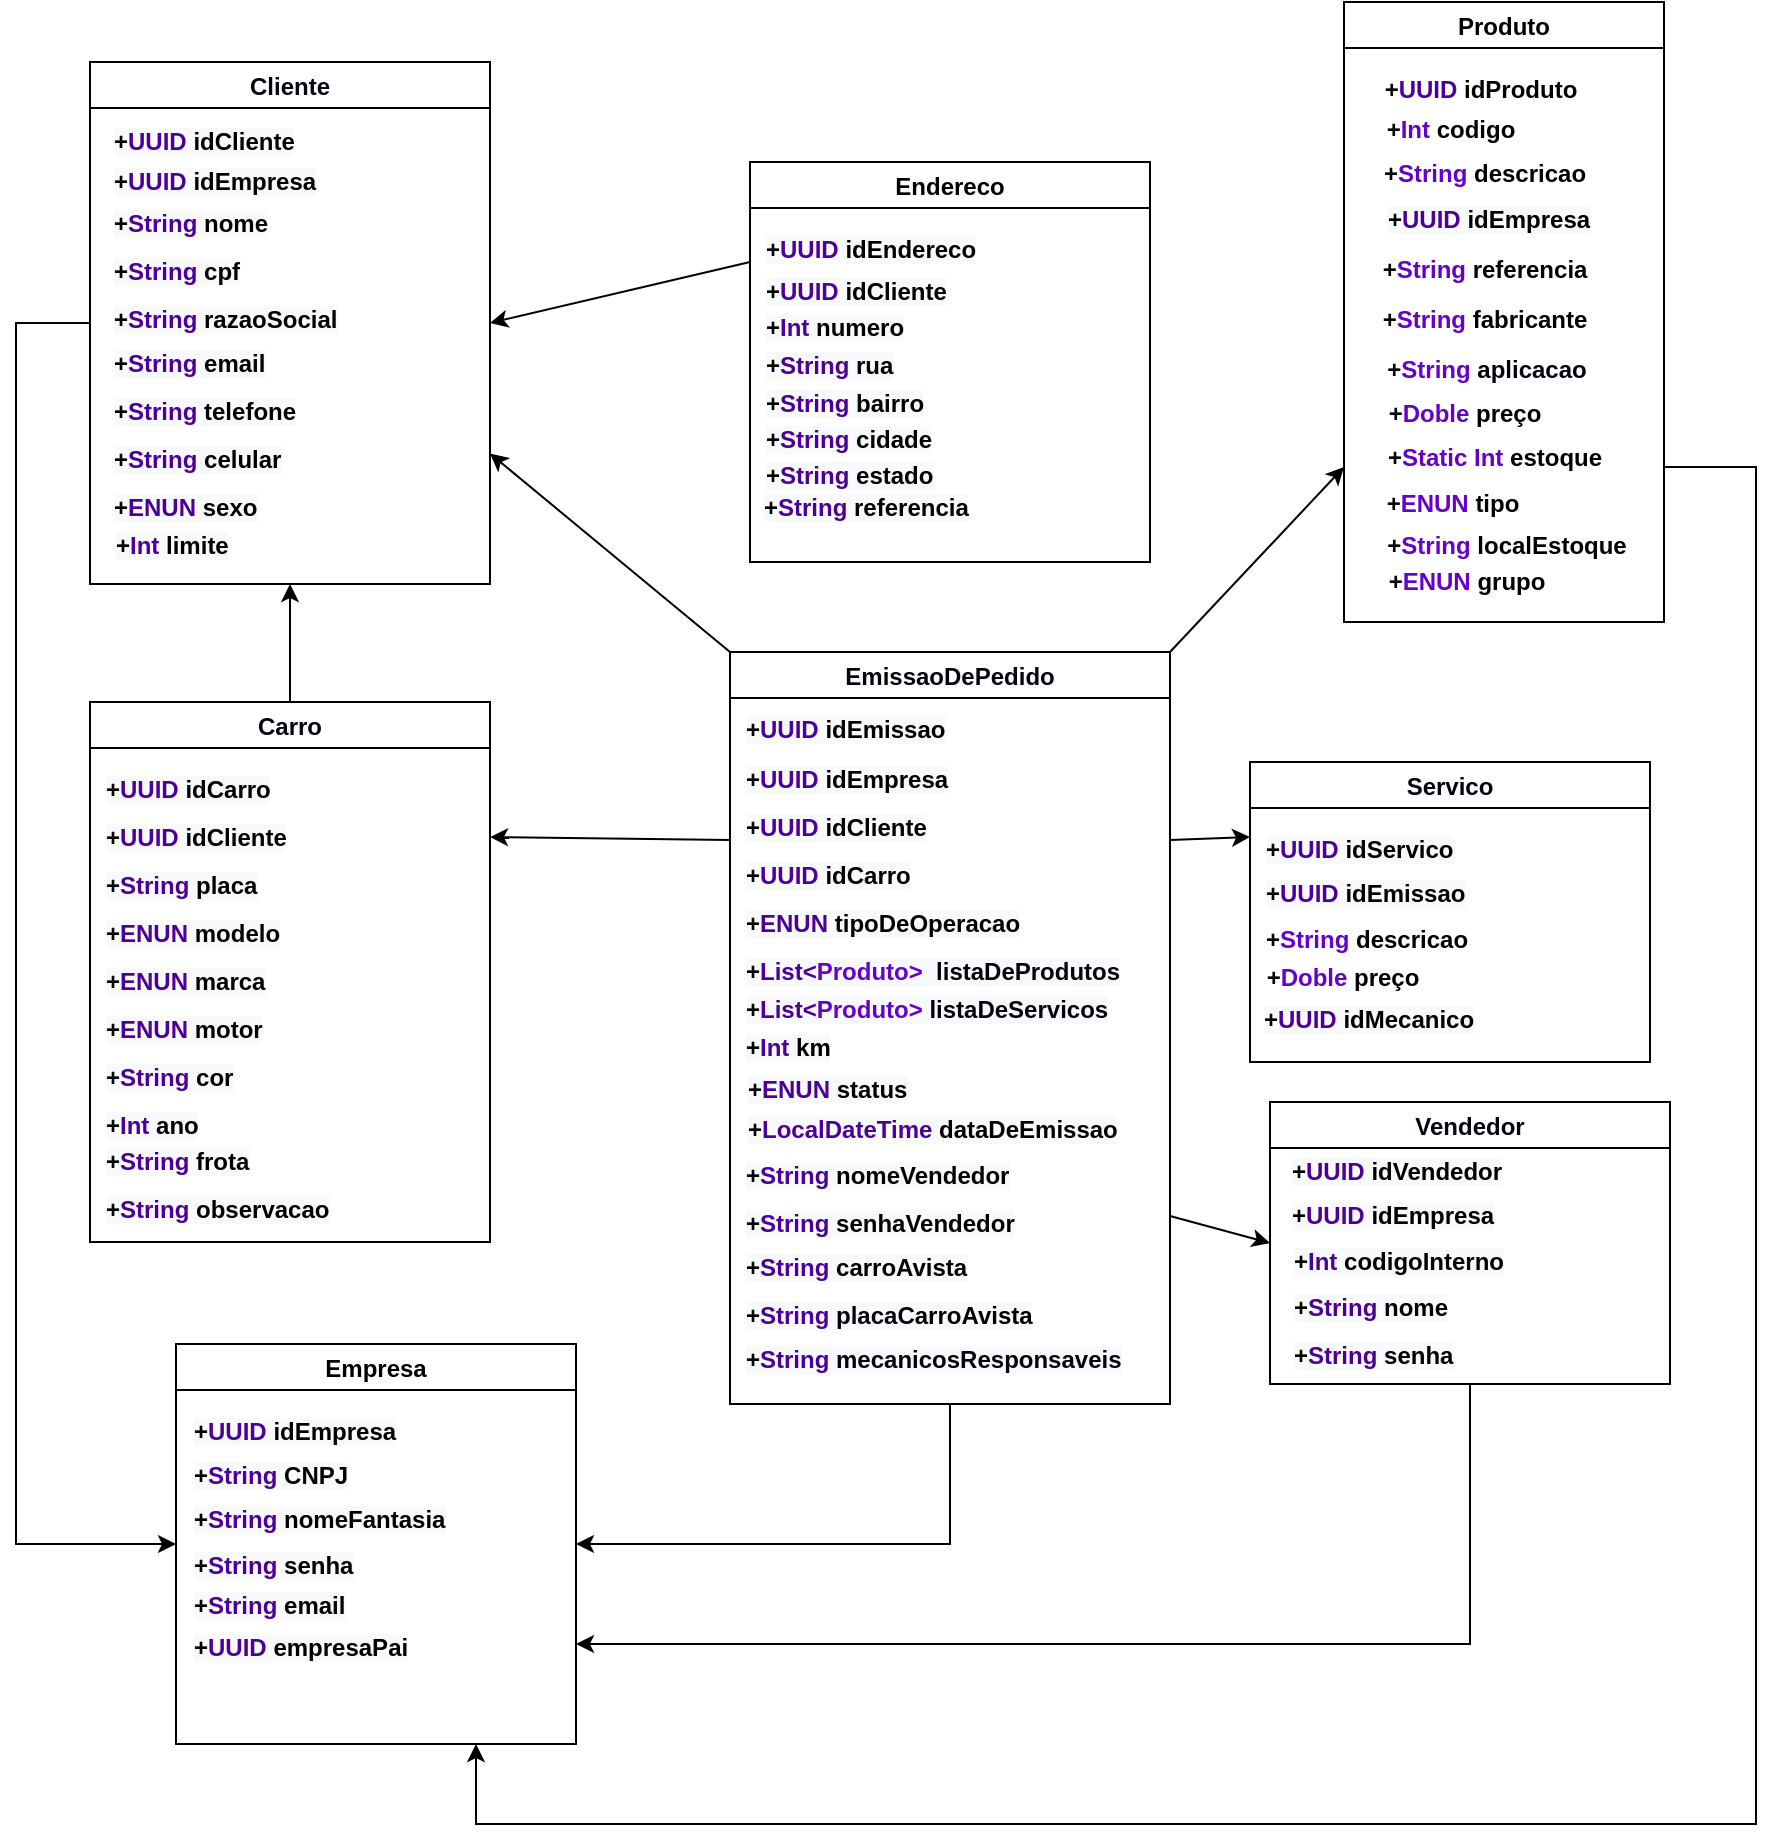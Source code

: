 <mxfile version="20.2.7" type="github">
  <diagram id="7kIaCluWYzM5s_wcC8OB" name="Página-1">
    <mxGraphModel dx="1157" dy="643" grid="1" gridSize="10" guides="1" tooltips="1" connect="1" arrows="1" fold="1" page="1" pageScale="1" pageWidth="1169" pageHeight="827" math="0" shadow="0">
      <root>
        <mxCell id="0" />
        <mxCell id="1" parent="0" />
        <mxCell id="agDxDxOGez-dhJYS4ttz-14" value="" style="group" parent="1" vertex="1" connectable="0">
          <mxGeometry x="787" y="39" width="167" height="310" as="geometry" />
        </mxCell>
        <mxCell id="agDxDxOGez-dhJYS4ttz-1" value="Produto" style="swimlane;fontStyle=1" parent="agDxDxOGez-dhJYS4ttz-14" vertex="1">
          <mxGeometry x="7" width="160" height="310" as="geometry" />
        </mxCell>
        <mxCell id="agDxDxOGez-dhJYS4ttz-12" value="+&lt;span style=&quot;color: rgb(102, 0, 204);&quot;&gt;String&amp;nbsp;&lt;/span&gt;localEstoque" style="text;html=1;align=center;verticalAlign=middle;resizable=0;points=[];autosize=1;strokeColor=none;fillColor=none;fontStyle=1" parent="agDxDxOGez-dhJYS4ttz-1" vertex="1">
          <mxGeometry x="11" y="257" width="140" height="30" as="geometry" />
        </mxCell>
        <mxCell id="agDxDxOGez-dhJYS4ttz-13" value="+&lt;span style=&quot;color: rgb(102, 0, 204);&quot;&gt;ENUN&amp;nbsp;&lt;/span&gt;grupo" style="text;html=1;align=center;verticalAlign=middle;resizable=0;points=[];autosize=1;strokeColor=none;fillColor=none;fontStyle=1" parent="agDxDxOGez-dhJYS4ttz-1" vertex="1">
          <mxGeometry x="11" y="275" width="100" height="30" as="geometry" />
        </mxCell>
        <mxCell id="agDxDxOGez-dhJYS4ttz-8" value="+&lt;span style=&quot;color: rgb(102, 0, 204);&quot;&gt;String&amp;nbsp;&lt;/span&gt;&lt;font color=&quot;#08000f&quot;&gt;aplicacao&lt;/font&gt;" style="text;html=1;align=center;verticalAlign=middle;resizable=0;points=[];autosize=1;strokeColor=none;fillColor=none;fontStyle=1" parent="agDxDxOGez-dhJYS4ttz-1" vertex="1">
          <mxGeometry x="11" y="169" width="120" height="30" as="geometry" />
        </mxCell>
        <mxCell id="agDxDxOGez-dhJYS4ttz-2" value="+&lt;font color=&quot;#4c0099&quot;&gt;UUID &lt;/font&gt;idProduto" style="text;html=1;align=center;verticalAlign=middle;resizable=0;points=[];autosize=1;strokeColor=none;fillColor=none;fontStyle=1" parent="agDxDxOGez-dhJYS4ttz-14" vertex="1">
          <mxGeometry x="15" y="29" width="120" height="30" as="geometry" />
        </mxCell>
        <mxCell id="agDxDxOGez-dhJYS4ttz-3" value="+&lt;font color=&quot;#6600cc&quot;&gt;Int&amp;nbsp;&lt;/font&gt;codigo" style="text;html=1;align=center;verticalAlign=middle;resizable=0;points=[];autosize=1;strokeColor=none;fillColor=none;fontStyle=1" parent="agDxDxOGez-dhJYS4ttz-14" vertex="1">
          <mxGeometry x="15" y="49" width="90" height="30" as="geometry" />
        </mxCell>
        <mxCell id="agDxDxOGez-dhJYS4ttz-4" value="+&lt;font color=&quot;#6600cc&quot;&gt;String &lt;/font&gt;descricao" style="text;html=1;align=center;verticalAlign=middle;resizable=0;points=[];autosize=1;strokeColor=none;fillColor=none;fontStyle=1" parent="agDxDxOGez-dhJYS4ttz-14" vertex="1">
          <mxGeometry x="17" y="71" width="120" height="30" as="geometry" />
        </mxCell>
        <mxCell id="agDxDxOGez-dhJYS4ttz-5" value="+&lt;span style=&quot;color: rgb(102, 0, 204);&quot;&gt;String&amp;nbsp;&lt;/span&gt;referencia" style="text;html=1;align=center;verticalAlign=middle;resizable=0;points=[];autosize=1;strokeColor=none;fillColor=none;fontStyle=1" parent="agDxDxOGez-dhJYS4ttz-14" vertex="1">
          <mxGeometry x="12" y="119" width="130" height="30" as="geometry" />
        </mxCell>
        <mxCell id="agDxDxOGez-dhJYS4ttz-6" value="+&lt;span style=&quot;color: rgb(102, 0, 204);&quot;&gt;String&amp;nbsp;&lt;/span&gt;fabricante" style="text;html=1;align=center;verticalAlign=middle;resizable=0;points=[];autosize=1;strokeColor=none;fillColor=none;fontStyle=1" parent="agDxDxOGez-dhJYS4ttz-14" vertex="1">
          <mxGeometry x="12" y="144" width="130" height="30" as="geometry" />
        </mxCell>
        <mxCell id="agDxDxOGez-dhJYS4ttz-9" value="+&lt;font color=&quot;#6600cc&quot;&gt;Doble &lt;/font&gt;preço" style="text;html=1;align=center;verticalAlign=middle;resizable=0;points=[];autosize=1;strokeColor=none;fillColor=none;fontStyle=1" parent="agDxDxOGez-dhJYS4ttz-14" vertex="1">
          <mxGeometry x="17" y="191" width="100" height="30" as="geometry" />
        </mxCell>
        <mxCell id="agDxDxOGez-dhJYS4ttz-10" value="+&lt;font color=&quot;#6600cc&quot;&gt;Static Int &lt;/font&gt;estoque" style="text;html=1;align=center;verticalAlign=middle;resizable=0;points=[];autosize=1;strokeColor=none;fillColor=none;fontStyle=1" parent="agDxDxOGez-dhJYS4ttz-14" vertex="1">
          <mxGeometry x="17" y="213" width="130" height="30" as="geometry" />
        </mxCell>
        <mxCell id="agDxDxOGez-dhJYS4ttz-11" value="+&lt;span style=&quot;color: rgb(102, 0, 204);&quot;&gt;ENUN&amp;nbsp;&lt;/span&gt;tipo" style="text;html=1;align=center;verticalAlign=middle;resizable=0;points=[];autosize=1;strokeColor=none;fillColor=none;fontStyle=1" parent="agDxDxOGez-dhJYS4ttz-14" vertex="1">
          <mxGeometry x="16" y="236" width="90" height="30" as="geometry" />
        </mxCell>
        <mxCell id="cl13_IeFR8ZdHBrL8a40-8" value="&lt;span style=&quot;color: rgb(0, 0, 0); font-family: Helvetica; font-size: 12px; font-style: normal; font-variant-ligatures: normal; font-variant-caps: normal; font-weight: 700; letter-spacing: normal; orphans: 2; text-align: center; text-indent: 0px; text-transform: none; widows: 2; word-spacing: 0px; -webkit-text-stroke-width: 0px; background-color: rgb(248, 249, 250); text-decoration-thickness: initial; text-decoration-style: initial; text-decoration-color: initial; float: none; display: inline !important;&quot;&gt;+&lt;/span&gt;&lt;font color=&quot;#4c0099&quot; style=&quot;font-family: Helvetica; font-size: 12px; font-style: normal; font-variant-ligatures: normal; font-variant-caps: normal; font-weight: 700; letter-spacing: normal; orphans: 2; text-align: center; text-indent: 0px; text-transform: none; widows: 2; word-spacing: 0px; -webkit-text-stroke-width: 0px; background-color: rgb(248, 249, 250); text-decoration-thickness: initial; text-decoration-style: initial; text-decoration-color: initial;&quot;&gt;UUID&lt;/font&gt;&lt;span style=&quot;color: rgb(0, 0, 0); font-family: Helvetica; font-size: 12px; font-style: normal; font-variant-ligatures: normal; font-variant-caps: normal; font-weight: 700; letter-spacing: normal; orphans: 2; text-align: center; text-indent: 0px; text-transform: none; widows: 2; word-spacing: 0px; -webkit-text-stroke-width: 0px; background-color: rgb(248, 249, 250); text-decoration-thickness: initial; text-decoration-style: initial; text-decoration-color: initial; float: none; display: inline !important;&quot;&gt;&lt;span&gt;&amp;nbsp;&lt;/span&gt;idEmpresa&lt;/span&gt;" style="text;whiteSpace=wrap;html=1;fontColor=#08000F;" parent="agDxDxOGez-dhJYS4ttz-14" vertex="1">
          <mxGeometry x="27" y="95" width="100" height="24" as="geometry" />
        </mxCell>
        <mxCell id="NHJTBdeGV2len6277dxj-1" style="edgeStyle=orthogonalEdgeStyle;rounded=0;orthogonalLoop=1;jettySize=auto;html=1;exitX=0;exitY=0.5;exitDx=0;exitDy=0;entryX=0;entryY=0.5;entryDx=0;entryDy=0;" edge="1" parent="1" source="agDxDxOGez-dhJYS4ttz-15" target="cl13_IeFR8ZdHBrL8a40-1">
          <mxGeometry relative="1" as="geometry">
            <Array as="points">
              <mxPoint x="130" y="200" />
              <mxPoint x="130" y="810" />
            </Array>
          </mxGeometry>
        </mxCell>
        <mxCell id="agDxDxOGez-dhJYS4ttz-15" value="Cliente" style="swimlane;fontColor=#08000F;" parent="1" vertex="1">
          <mxGeometry x="167" y="69" width="200" height="261" as="geometry" />
        </mxCell>
        <mxCell id="agDxDxOGez-dhJYS4ttz-16" value="&lt;span style=&quot;color: rgb(0, 0, 0); font-family: Helvetica; font-size: 12px; font-style: normal; font-variant-ligatures: normal; font-variant-caps: normal; font-weight: 700; letter-spacing: normal; orphans: 2; text-align: center; text-indent: 0px; text-transform: none; widows: 2; word-spacing: 0px; -webkit-text-stroke-width: 0px; background-color: rgb(248, 249, 250); text-decoration-thickness: initial; text-decoration-style: initial; text-decoration-color: initial; float: none; display: inline !important;&quot;&gt;+&lt;/span&gt;&lt;font color=&quot;#4c0099&quot; style=&quot;font-family: Helvetica; font-size: 12px; font-style: normal; font-variant-ligatures: normal; font-variant-caps: normal; font-weight: 700; letter-spacing: normal; orphans: 2; text-align: center; text-indent: 0px; text-transform: none; widows: 2; word-spacing: 0px; -webkit-text-stroke-width: 0px; background-color: rgb(248, 249, 250); text-decoration-thickness: initial; text-decoration-style: initial; text-decoration-color: initial;&quot;&gt;UUID&lt;/font&gt;&lt;span style=&quot;color: rgb(0, 0, 0); font-family: Helvetica; font-size: 12px; font-style: normal; font-variant-ligatures: normal; font-variant-caps: normal; font-weight: 700; letter-spacing: normal; orphans: 2; text-align: center; text-indent: 0px; text-transform: none; widows: 2; word-spacing: 0px; -webkit-text-stroke-width: 0px; background-color: rgb(248, 249, 250); text-decoration-thickness: initial; text-decoration-style: initial; text-decoration-color: initial; float: none; display: inline !important;&quot;&gt;&lt;span&gt;&amp;nbsp;&lt;/span&gt;idCliente&lt;/span&gt;" style="text;whiteSpace=wrap;html=1;fontColor=#08000F;" parent="agDxDxOGez-dhJYS4ttz-15" vertex="1">
          <mxGeometry x="10" y="26" width="100" height="24" as="geometry" />
        </mxCell>
        <mxCell id="agDxDxOGez-dhJYS4ttz-17" value="&lt;span style=&quot;font-family: Helvetica; font-size: 12px; font-style: normal; font-variant-ligatures: normal; font-variant-caps: normal; font-weight: 700; letter-spacing: normal; orphans: 2; text-align: center; text-indent: 0px; text-transform: none; widows: 2; word-spacing: 0px; -webkit-text-stroke-width: 0px; background-color: rgb(248, 249, 250); text-decoration-thickness: initial; text-decoration-style: initial; text-decoration-color: initial; float: none; display: inline !important; color: rgb(0, 0, 0);&quot;&gt;+&lt;/span&gt;&lt;span style=&quot;font-family: Helvetica; font-size: 12px; font-style: normal; font-variant-ligatures: normal; font-variant-caps: normal; font-weight: 700; letter-spacing: normal; orphans: 2; text-align: center; text-indent: 0px; text-transform: none; widows: 2; word-spacing: 0px; -webkit-text-stroke-width: 0px; background-color: rgb(248, 249, 250); text-decoration-thickness: initial; text-decoration-style: initial; text-decoration-color: initial; float: none; display: inline !important;&quot;&gt;&lt;font color=&quot;#4c0099&quot;&gt;String &lt;/font&gt;&lt;font color=&quot;#000000&quot;&gt;nome&lt;/font&gt;&lt;/span&gt;" style="text;whiteSpace=wrap;html=1;fontColor=#08000F;" parent="agDxDxOGez-dhJYS4ttz-15" vertex="1">
          <mxGeometry x="10" y="67" width="80" height="24" as="geometry" />
        </mxCell>
        <mxCell id="agDxDxOGez-dhJYS4ttz-18" value="&lt;span style=&quot;color: rgb(0, 0, 0); font-family: Helvetica; font-size: 12px; font-style: normal; font-variant-ligatures: normal; font-variant-caps: normal; font-weight: 700; letter-spacing: normal; orphans: 2; text-align: center; text-indent: 0px; text-transform: none; widows: 2; word-spacing: 0px; -webkit-text-stroke-width: 0px; background-color: rgb(248, 249, 250); text-decoration-thickness: initial; text-decoration-style: initial; text-decoration-color: initial; float: none; display: inline !important;&quot;&gt;+&lt;/span&gt;&lt;span style=&quot;font-family: Helvetica; font-size: 12px; font-style: normal; font-variant-ligatures: normal; font-variant-caps: normal; font-weight: 700; letter-spacing: normal; orphans: 2; text-align: center; text-indent: 0px; text-transform: none; widows: 2; word-spacing: 0px; -webkit-text-stroke-width: 0px; background-color: rgb(248, 249, 250); text-decoration-thickness: initial; text-decoration-style: initial; text-decoration-color: initial; float: none; display: inline !important;&quot;&gt;&lt;font color=&quot;#4c0099&quot;&gt;String &lt;/font&gt;&lt;font color=&quot;#000000&quot;&gt;cpf&lt;/font&gt;&lt;/span&gt;" style="text;whiteSpace=wrap;html=1;fontColor=#08000F;" parent="agDxDxOGez-dhJYS4ttz-15" vertex="1">
          <mxGeometry x="10" y="91" width="80" height="24" as="geometry" />
        </mxCell>
        <mxCell id="agDxDxOGez-dhJYS4ttz-19" value="&lt;span style=&quot;color: rgb(0, 0, 0); font-family: Helvetica; font-size: 12px; font-style: normal; font-variant-ligatures: normal; font-variant-caps: normal; font-weight: 700; letter-spacing: normal; orphans: 2; text-align: center; text-indent: 0px; text-transform: none; widows: 2; word-spacing: 0px; -webkit-text-stroke-width: 0px; background-color: rgb(248, 249, 250); text-decoration-thickness: initial; text-decoration-style: initial; text-decoration-color: initial; float: none; display: inline !important;&quot;&gt;+&lt;/span&gt;&lt;span style=&quot;font-family: Helvetica; font-size: 12px; font-style: normal; font-variant-ligatures: normal; font-variant-caps: normal; font-weight: 700; letter-spacing: normal; orphans: 2; text-align: center; text-indent: 0px; text-transform: none; widows: 2; word-spacing: 0px; -webkit-text-stroke-width: 0px; background-color: rgb(248, 249, 250); text-decoration-thickness: initial; text-decoration-style: initial; text-decoration-color: initial; float: none; display: inline !important;&quot;&gt;&lt;font color=&quot;#4c0099&quot;&gt;String &lt;/font&gt;&lt;font color=&quot;#000000&quot;&gt;razaoSocial&lt;/font&gt;&lt;/span&gt;" style="text;whiteSpace=wrap;html=1;fontColor=#08000F;" parent="agDxDxOGez-dhJYS4ttz-15" vertex="1">
          <mxGeometry x="10" y="115" width="120" height="24" as="geometry" />
        </mxCell>
        <mxCell id="agDxDxOGez-dhJYS4ttz-20" value="&lt;span style=&quot;color: rgb(0, 0, 0); font-family: Helvetica; font-size: 12px; font-style: normal; font-variant-ligatures: normal; font-variant-caps: normal; font-weight: 700; letter-spacing: normal; orphans: 2; text-align: center; text-indent: 0px; text-transform: none; widows: 2; word-spacing: 0px; -webkit-text-stroke-width: 0px; background-color: rgb(248, 249, 250); text-decoration-thickness: initial; text-decoration-style: initial; text-decoration-color: initial; float: none; display: inline !important;&quot;&gt;+&lt;/span&gt;&lt;span style=&quot;font-family: Helvetica; font-size: 12px; font-style: normal; font-variant-ligatures: normal; font-variant-caps: normal; font-weight: 700; letter-spacing: normal; orphans: 2; text-align: center; text-indent: 0px; text-transform: none; widows: 2; word-spacing: 0px; -webkit-text-stroke-width: 0px; background-color: rgb(248, 249, 250); text-decoration-thickness: initial; text-decoration-style: initial; text-decoration-color: initial; float: none; display: inline !important;&quot;&gt;&lt;font color=&quot;#4c0099&quot;&gt;String &lt;/font&gt;&lt;font color=&quot;#000000&quot;&gt;email&lt;/font&gt;&lt;/span&gt;" style="text;whiteSpace=wrap;html=1;fontColor=#08000F;" parent="agDxDxOGez-dhJYS4ttz-15" vertex="1">
          <mxGeometry x="10" y="137" width="80" height="24" as="geometry" />
        </mxCell>
        <mxCell id="agDxDxOGez-dhJYS4ttz-22" value="&lt;span style=&quot;font-family: Helvetica; font-size: 12px; font-style: normal; font-variant-ligatures: normal; font-variant-caps: normal; font-weight: 700; letter-spacing: normal; orphans: 2; text-align: center; text-indent: 0px; text-transform: none; widows: 2; word-spacing: 0px; -webkit-text-stroke-width: 0px; background-color: rgb(248, 249, 250); text-decoration-thickness: initial; text-decoration-style: initial; text-decoration-color: initial; float: none; display: inline !important; color: rgb(0, 0, 0);&quot;&gt;+&lt;/span&gt;&lt;span style=&quot;font-family: Helvetica; font-size: 12px; font-style: normal; font-variant-ligatures: normal; font-variant-caps: normal; font-weight: 700; letter-spacing: normal; orphans: 2; text-align: center; text-indent: 0px; text-transform: none; widows: 2; word-spacing: 0px; -webkit-text-stroke-width: 0px; background-color: rgb(248, 249, 250); text-decoration-thickness: initial; text-decoration-style: initial; text-decoration-color: initial; float: none; display: inline !important;&quot;&gt;&lt;font color=&quot;#4c0099&quot;&gt;String &lt;/font&gt;&lt;font color=&quot;#000000&quot;&gt;telefone&lt;/font&gt;&lt;/span&gt;" style="text;whiteSpace=wrap;html=1;fontColor=#08000F;" parent="agDxDxOGez-dhJYS4ttz-15" vertex="1">
          <mxGeometry x="10" y="161" width="120" height="24" as="geometry" />
        </mxCell>
        <mxCell id="agDxDxOGez-dhJYS4ttz-23" value="&lt;span style=&quot;font-family: Helvetica; font-size: 12px; font-style: normal; font-variant-ligatures: normal; font-variant-caps: normal; font-weight: 700; letter-spacing: normal; orphans: 2; text-align: center; text-indent: 0px; text-transform: none; widows: 2; word-spacing: 0px; -webkit-text-stroke-width: 0px; background-color: rgb(248, 249, 250); text-decoration-thickness: initial; text-decoration-style: initial; text-decoration-color: initial; float: none; display: inline !important; color: rgb(0, 0, 0);&quot;&gt;+&lt;/span&gt;&lt;span style=&quot;font-family: Helvetica; font-size: 12px; font-style: normal; font-variant-ligatures: normal; font-variant-caps: normal; font-weight: 700; letter-spacing: normal; orphans: 2; text-align: center; text-indent: 0px; text-transform: none; widows: 2; word-spacing: 0px; -webkit-text-stroke-width: 0px; background-color: rgb(248, 249, 250); text-decoration-thickness: initial; text-decoration-style: initial; text-decoration-color: initial; float: none; display: inline !important;&quot;&gt;&lt;font color=&quot;#4c0099&quot;&gt;String &lt;/font&gt;&lt;font color=&quot;#000000&quot;&gt;celular&lt;/font&gt;&lt;/span&gt;" style="text;whiteSpace=wrap;html=1;fontColor=#08000F;" parent="agDxDxOGez-dhJYS4ttz-15" vertex="1">
          <mxGeometry x="10" y="185" width="120" height="24" as="geometry" />
        </mxCell>
        <mxCell id="agDxDxOGez-dhJYS4ttz-24" value="&lt;span style=&quot;font-family: Helvetica; font-size: 12px; font-style: normal; font-variant-ligatures: normal; font-variant-caps: normal; font-weight: 700; letter-spacing: normal; orphans: 2; text-align: center; text-indent: 0px; text-transform: none; widows: 2; word-spacing: 0px; -webkit-text-stroke-width: 0px; background-color: rgb(248, 249, 250); text-decoration-thickness: initial; text-decoration-style: initial; text-decoration-color: initial; float: none; display: inline !important; color: rgb(0, 0, 0);&quot;&gt;+&lt;/span&gt;&lt;span style=&quot;font-family: Helvetica; font-size: 12px; font-style: normal; font-variant-ligatures: normal; font-variant-caps: normal; font-weight: 700; letter-spacing: normal; orphans: 2; text-align: center; text-indent: 0px; text-transform: none; widows: 2; word-spacing: 0px; -webkit-text-stroke-width: 0px; background-color: rgb(248, 249, 250); text-decoration-thickness: initial; text-decoration-style: initial; text-decoration-color: initial; float: none; display: inline !important;&quot;&gt;&lt;font color=&quot;#4c0099&quot;&gt;ENUN &lt;/font&gt;&lt;font color=&quot;#000000&quot;&gt;sexo&lt;/font&gt;&lt;/span&gt;" style="text;whiteSpace=wrap;html=1;fontColor=#08000F;" parent="agDxDxOGez-dhJYS4ttz-15" vertex="1">
          <mxGeometry x="10" y="209" width="120" height="24" as="geometry" />
        </mxCell>
        <mxCell id="agDxDxOGez-dhJYS4ttz-55" value="&lt;span style=&quot;color: rgb(0, 0, 0); font-family: Helvetica; font-size: 12px; font-style: normal; font-variant-ligatures: normal; font-variant-caps: normal; font-weight: 700; letter-spacing: normal; orphans: 2; text-align: center; text-indent: 0px; text-transform: none; widows: 2; word-spacing: 0px; -webkit-text-stroke-width: 0px; background-color: rgb(248, 249, 250); text-decoration-thickness: initial; text-decoration-style: initial; text-decoration-color: initial; float: none; display: inline !important;&quot;&gt;+&lt;/span&gt;&lt;span style=&quot;font-family: Helvetica; font-size: 12px; font-style: normal; font-variant-ligatures: normal; font-variant-caps: normal; font-weight: 700; letter-spacing: normal; orphans: 2; text-align: center; text-indent: 0px; text-transform: none; widows: 2; word-spacing: 0px; -webkit-text-stroke-width: 0px; background-color: rgb(248, 249, 250); text-decoration-thickness: initial; text-decoration-style: initial; text-decoration-color: initial; float: none; display: inline !important;&quot;&gt;&lt;font color=&quot;#4c0099&quot;&gt;Int &lt;/font&gt;&lt;font color=&quot;#000000&quot;&gt;limite&lt;/font&gt;&lt;/span&gt;" style="text;whiteSpace=wrap;html=1;fontColor=#08000F;" parent="agDxDxOGez-dhJYS4ttz-15" vertex="1">
          <mxGeometry x="11" y="228" width="104" height="24" as="geometry" />
        </mxCell>
        <mxCell id="agDxDxOGez-dhJYS4ttz-34" value="" style="group" parent="1" vertex="1" connectable="0">
          <mxGeometry x="497" y="119" width="200" height="200" as="geometry" />
        </mxCell>
        <mxCell id="agDxDxOGez-dhJYS4ttz-25" value="Endereco" style="swimlane;fontColor=#000000;" parent="agDxDxOGez-dhJYS4ttz-34" vertex="1">
          <mxGeometry width="200" height="200" as="geometry" />
        </mxCell>
        <mxCell id="agDxDxOGez-dhJYS4ttz-26" value="&lt;span style=&quot;color: rgb(0, 0, 0); font-family: Helvetica; font-size: 12px; font-style: normal; font-variant-ligatures: normal; font-variant-caps: normal; font-weight: 700; letter-spacing: normal; orphans: 2; text-align: center; text-indent: 0px; text-transform: none; widows: 2; word-spacing: 0px; -webkit-text-stroke-width: 0px; background-color: rgb(248, 249, 250); text-decoration-thickness: initial; text-decoration-style: initial; text-decoration-color: initial; float: none; display: inline !important;&quot;&gt;+&lt;/span&gt;&lt;font color=&quot;#4c0099&quot; style=&quot;font-family: Helvetica; font-size: 12px; font-style: normal; font-variant-ligatures: normal; font-variant-caps: normal; font-weight: 700; letter-spacing: normal; orphans: 2; text-align: center; text-indent: 0px; text-transform: none; widows: 2; word-spacing: 0px; -webkit-text-stroke-width: 0px; background-color: rgb(248, 249, 250); text-decoration-thickness: initial; text-decoration-style: initial; text-decoration-color: initial;&quot;&gt;UUID&lt;/font&gt;&lt;span style=&quot;color: rgb(0, 0, 0); font-family: Helvetica; font-size: 12px; font-style: normal; font-variant-ligatures: normal; font-variant-caps: normal; font-weight: 700; letter-spacing: normal; orphans: 2; text-align: center; text-indent: 0px; text-transform: none; widows: 2; word-spacing: 0px; -webkit-text-stroke-width: 0px; background-color: rgb(248, 249, 250); text-decoration-thickness: initial; text-decoration-style: initial; text-decoration-color: initial; float: none; display: inline !important;&quot;&gt;&lt;span&gt;&amp;nbsp;&lt;/span&gt;idEndereco&lt;/span&gt;" style="text;whiteSpace=wrap;html=1;fontColor=#08000F;" parent="agDxDxOGez-dhJYS4ttz-25" vertex="1">
          <mxGeometry x="6" y="30" width="80" height="24" as="geometry" />
        </mxCell>
        <mxCell id="agDxDxOGez-dhJYS4ttz-27" value="&lt;span style=&quot;color: rgb(0, 0, 0); font-family: Helvetica; font-size: 12px; font-style: normal; font-variant-ligatures: normal; font-variant-caps: normal; font-weight: 700; letter-spacing: normal; orphans: 2; text-align: center; text-indent: 0px; text-transform: none; widows: 2; word-spacing: 0px; -webkit-text-stroke-width: 0px; background-color: rgb(248, 249, 250); text-decoration-thickness: initial; text-decoration-style: initial; text-decoration-color: initial; float: none; display: inline !important;&quot;&gt;+&lt;/span&gt;&lt;font color=&quot;#4c0099&quot; style=&quot;font-family: Helvetica; font-size: 12px; font-style: normal; font-variant-ligatures: normal; font-variant-caps: normal; font-weight: 700; letter-spacing: normal; orphans: 2; text-align: center; text-indent: 0px; text-transform: none; widows: 2; word-spacing: 0px; -webkit-text-stroke-width: 0px; background-color: rgb(248, 249, 250); text-decoration-thickness: initial; text-decoration-style: initial; text-decoration-color: initial;&quot;&gt;UUID&lt;/font&gt;&lt;span style=&quot;color: rgb(0, 0, 0); font-family: Helvetica; font-size: 12px; font-style: normal; font-variant-ligatures: normal; font-variant-caps: normal; font-weight: 700; letter-spacing: normal; orphans: 2; text-align: center; text-indent: 0px; text-transform: none; widows: 2; word-spacing: 0px; -webkit-text-stroke-width: 0px; background-color: rgb(248, 249, 250); text-decoration-thickness: initial; text-decoration-style: initial; text-decoration-color: initial; float: none; display: inline !important;&quot;&gt;&lt;span&gt;&amp;nbsp;idCliente&lt;/span&gt;&lt;/span&gt;" style="text;whiteSpace=wrap;html=1;fontColor=#08000F;" parent="agDxDxOGez-dhJYS4ttz-25" vertex="1">
          <mxGeometry x="6" y="51" width="104" height="24" as="geometry" />
        </mxCell>
        <mxCell id="agDxDxOGez-dhJYS4ttz-30" value="&lt;span style=&quot;color: rgb(0, 0, 0); font-family: Helvetica; font-size: 12px; font-style: normal; font-variant-ligatures: normal; font-variant-caps: normal; font-weight: 700; letter-spacing: normal; orphans: 2; text-align: center; text-indent: 0px; text-transform: none; widows: 2; word-spacing: 0px; -webkit-text-stroke-width: 0px; background-color: rgb(248, 249, 250); text-decoration-thickness: initial; text-decoration-style: initial; text-decoration-color: initial; float: none; display: inline !important;&quot;&gt;+&lt;/span&gt;&lt;span style=&quot;font-family: Helvetica; font-size: 12px; font-style: normal; font-variant-ligatures: normal; font-variant-caps: normal; font-weight: 700; letter-spacing: normal; orphans: 2; text-align: center; text-indent: 0px; text-transform: none; widows: 2; word-spacing: 0px; -webkit-text-stroke-width: 0px; background-color: rgb(248, 249, 250); text-decoration-thickness: initial; text-decoration-style: initial; text-decoration-color: initial; float: none; display: inline !important;&quot;&gt;&lt;font color=&quot;#4c0099&quot;&gt;Int&amp;nbsp;&lt;/font&gt;&lt;font color=&quot;#000000&quot;&gt;numero&lt;/font&gt;&lt;/span&gt;" style="text;whiteSpace=wrap;html=1;fontColor=#08000F;" parent="agDxDxOGez-dhJYS4ttz-25" vertex="1">
          <mxGeometry x="6" y="69" width="104" height="24" as="geometry" />
        </mxCell>
        <mxCell id="agDxDxOGez-dhJYS4ttz-31" value="&lt;span style=&quot;color: rgb(0, 0, 0); font-family: Helvetica; font-size: 12px; font-style: normal; font-variant-ligatures: normal; font-variant-caps: normal; font-weight: 700; letter-spacing: normal; orphans: 2; text-align: center; text-indent: 0px; text-transform: none; widows: 2; word-spacing: 0px; -webkit-text-stroke-width: 0px; background-color: rgb(248, 249, 250); text-decoration-thickness: initial; text-decoration-style: initial; text-decoration-color: initial; float: none; display: inline !important;&quot;&gt;+&lt;/span&gt;&lt;span style=&quot;font-family: Helvetica; font-size: 12px; font-style: normal; font-variant-ligatures: normal; font-variant-caps: normal; font-weight: 700; letter-spacing: normal; orphans: 2; text-align: center; text-indent: 0px; text-transform: none; widows: 2; word-spacing: 0px; -webkit-text-stroke-width: 0px; background-color: rgb(248, 249, 250); text-decoration-thickness: initial; text-decoration-style: initial; text-decoration-color: initial; float: none; display: inline !important;&quot;&gt;&lt;font color=&quot;#4c0099&quot;&gt;String &lt;/font&gt;&lt;font color=&quot;#000000&quot;&gt;cidade&lt;/font&gt;&lt;/span&gt;" style="text;whiteSpace=wrap;html=1;fontColor=#08000F;" parent="agDxDxOGez-dhJYS4ttz-25" vertex="1">
          <mxGeometry x="6" y="125" width="144" height="24" as="geometry" />
        </mxCell>
        <mxCell id="agDxDxOGez-dhJYS4ttz-33" value="&lt;span style=&quot;color: rgb(0, 0, 0); font-family: Helvetica; font-size: 12px; font-style: normal; font-variant-ligatures: normal; font-variant-caps: normal; font-weight: 700; letter-spacing: normal; orphans: 2; text-align: center; text-indent: 0px; text-transform: none; widows: 2; word-spacing: 0px; -webkit-text-stroke-width: 0px; background-color: rgb(248, 249, 250); text-decoration-thickness: initial; text-decoration-style: initial; text-decoration-color: initial; float: none; display: inline !important;&quot;&gt;+&lt;/span&gt;&lt;span style=&quot;font-family: Helvetica; font-size: 12px; font-style: normal; font-variant-ligatures: normal; font-variant-caps: normal; font-weight: 700; letter-spacing: normal; orphans: 2; text-align: center; text-indent: 0px; text-transform: none; widows: 2; word-spacing: 0px; -webkit-text-stroke-width: 0px; background-color: rgb(248, 249, 250); text-decoration-thickness: initial; text-decoration-style: initial; text-decoration-color: initial; float: none; display: inline !important;&quot;&gt;&lt;font color=&quot;#4c0099&quot;&gt;String &lt;/font&gt;&lt;font color=&quot;#000000&quot;&gt;referencia&lt;/font&gt;&lt;/span&gt;" style="text;whiteSpace=wrap;html=1;fontColor=#08000F;" parent="agDxDxOGez-dhJYS4ttz-25" vertex="1">
          <mxGeometry x="5" y="159" width="144" height="24" as="geometry" />
        </mxCell>
        <mxCell id="agDxDxOGez-dhJYS4ttz-28" value="&lt;span style=&quot;color: rgb(0, 0, 0); font-family: Helvetica; font-size: 12px; font-style: normal; font-variant-ligatures: normal; font-variant-caps: normal; font-weight: 700; letter-spacing: normal; orphans: 2; text-align: center; text-indent: 0px; text-transform: none; widows: 2; word-spacing: 0px; -webkit-text-stroke-width: 0px; background-color: rgb(248, 249, 250); text-decoration-thickness: initial; text-decoration-style: initial; text-decoration-color: initial; float: none; display: inline !important;&quot;&gt;+&lt;/span&gt;&lt;span style=&quot;font-family: Helvetica; font-size: 12px; font-style: normal; font-variant-ligatures: normal; font-variant-caps: normal; font-weight: 700; letter-spacing: normal; orphans: 2; text-align: center; text-indent: 0px; text-transform: none; widows: 2; word-spacing: 0px; -webkit-text-stroke-width: 0px; background-color: rgb(248, 249, 250); text-decoration-thickness: initial; text-decoration-style: initial; text-decoration-color: initial; float: none; display: inline !important;&quot;&gt;&lt;font color=&quot;#4c0099&quot;&gt;String &lt;/font&gt;&lt;font color=&quot;#000000&quot;&gt;rua&lt;/font&gt;&lt;/span&gt;" style="text;whiteSpace=wrap;html=1;fontColor=#08000F;" parent="agDxDxOGez-dhJYS4ttz-34" vertex="1">
          <mxGeometry x="6" y="88" width="104" height="24" as="geometry" />
        </mxCell>
        <mxCell id="agDxDxOGez-dhJYS4ttz-29" value="&lt;span style=&quot;color: rgb(0, 0, 0); font-family: Helvetica; font-size: 12px; font-style: normal; font-variant-ligatures: normal; font-variant-caps: normal; font-weight: 700; letter-spacing: normal; orphans: 2; text-align: center; text-indent: 0px; text-transform: none; widows: 2; word-spacing: 0px; -webkit-text-stroke-width: 0px; background-color: rgb(248, 249, 250); text-decoration-thickness: initial; text-decoration-style: initial; text-decoration-color: initial; float: none; display: inline !important;&quot;&gt;+&lt;/span&gt;&lt;span style=&quot;font-family: Helvetica; font-size: 12px; font-style: normal; font-variant-ligatures: normal; font-variant-caps: normal; font-weight: 700; letter-spacing: normal; orphans: 2; text-align: center; text-indent: 0px; text-transform: none; widows: 2; word-spacing: 0px; -webkit-text-stroke-width: 0px; background-color: rgb(248, 249, 250); text-decoration-thickness: initial; text-decoration-style: initial; text-decoration-color: initial; float: none; display: inline !important;&quot;&gt;&lt;font color=&quot;#4c0099&quot;&gt;String &lt;/font&gt;&lt;font color=&quot;#000000&quot;&gt;bairro&lt;/font&gt;&lt;/span&gt;" style="text;whiteSpace=wrap;html=1;fontColor=#08000F;" parent="agDxDxOGez-dhJYS4ttz-34" vertex="1">
          <mxGeometry x="6" y="107" width="144" height="24" as="geometry" />
        </mxCell>
        <mxCell id="agDxDxOGez-dhJYS4ttz-32" value="&lt;span style=&quot;color: rgb(0, 0, 0); font-family: Helvetica; font-size: 12px; font-style: normal; font-variant-ligatures: normal; font-variant-caps: normal; font-weight: 700; letter-spacing: normal; orphans: 2; text-align: center; text-indent: 0px; text-transform: none; widows: 2; word-spacing: 0px; -webkit-text-stroke-width: 0px; background-color: rgb(248, 249, 250); text-decoration-thickness: initial; text-decoration-style: initial; text-decoration-color: initial; float: none; display: inline !important;&quot;&gt;+&lt;/span&gt;&lt;span style=&quot;font-family: Helvetica; font-size: 12px; font-style: normal; font-variant-ligatures: normal; font-variant-caps: normal; font-weight: 700; letter-spacing: normal; orphans: 2; text-align: center; text-indent: 0px; text-transform: none; widows: 2; word-spacing: 0px; -webkit-text-stroke-width: 0px; background-color: rgb(248, 249, 250); text-decoration-thickness: initial; text-decoration-style: initial; text-decoration-color: initial; float: none; display: inline !important;&quot;&gt;&lt;font color=&quot;#4c0099&quot;&gt;String &lt;/font&gt;&lt;font color=&quot;#000000&quot;&gt;estado&lt;/font&gt;&lt;/span&gt;" style="text;whiteSpace=wrap;html=1;fontColor=#08000F;" parent="agDxDxOGez-dhJYS4ttz-34" vertex="1">
          <mxGeometry x="6" y="143" width="144" height="24" as="geometry" />
        </mxCell>
        <mxCell id="agDxDxOGez-dhJYS4ttz-93" style="edgeStyle=none;rounded=0;orthogonalLoop=1;jettySize=auto;html=1;exitX=0.5;exitY=0;exitDx=0;exitDy=0;entryX=0.5;entryY=1;entryDx=0;entryDy=0;fontColor=#08000F;" parent="1" source="agDxDxOGez-dhJYS4ttz-36" target="agDxDxOGez-dhJYS4ttz-15" edge="1">
          <mxGeometry relative="1" as="geometry" />
        </mxCell>
        <mxCell id="agDxDxOGez-dhJYS4ttz-36" value="Carro" style="swimlane;fontColor=#08000F;" parent="1" vertex="1">
          <mxGeometry x="167" y="389" width="200" height="270" as="geometry" />
        </mxCell>
        <mxCell id="agDxDxOGez-dhJYS4ttz-38" value="&lt;span style=&quot;color: rgb(0, 0, 0); font-family: Helvetica; font-size: 12px; font-style: normal; font-variant-ligatures: normal; font-variant-caps: normal; font-weight: 700; letter-spacing: normal; orphans: 2; text-align: center; text-indent: 0px; text-transform: none; widows: 2; word-spacing: 0px; -webkit-text-stroke-width: 0px; background-color: rgb(248, 249, 250); text-decoration-thickness: initial; text-decoration-style: initial; text-decoration-color: initial; float: none; display: inline !important;&quot;&gt;+&lt;/span&gt;&lt;font color=&quot;#4c0099&quot; style=&quot;font-family: Helvetica; font-size: 12px; font-style: normal; font-variant-ligatures: normal; font-variant-caps: normal; font-weight: 700; letter-spacing: normal; orphans: 2; text-align: center; text-indent: 0px; text-transform: none; widows: 2; word-spacing: 0px; -webkit-text-stroke-width: 0px; background-color: rgb(248, 249, 250); text-decoration-thickness: initial; text-decoration-style: initial; text-decoration-color: initial;&quot;&gt;UUID&lt;/font&gt;&lt;span style=&quot;color: rgb(0, 0, 0); font-family: Helvetica; font-size: 12px; font-style: normal; font-variant-ligatures: normal; font-variant-caps: normal; font-weight: 700; letter-spacing: normal; orphans: 2; text-align: center; text-indent: 0px; text-transform: none; widows: 2; word-spacing: 0px; -webkit-text-stroke-width: 0px; background-color: rgb(248, 249, 250); text-decoration-thickness: initial; text-decoration-style: initial; text-decoration-color: initial; float: none; display: inline !important;&quot;&gt;&lt;span&gt;&amp;nbsp;idCarro&lt;/span&gt;&lt;/span&gt;" style="text;whiteSpace=wrap;html=1;fontColor=#08000F;" parent="agDxDxOGez-dhJYS4ttz-36" vertex="1">
          <mxGeometry x="6" y="30" width="104" height="24" as="geometry" />
        </mxCell>
        <mxCell id="agDxDxOGez-dhJYS4ttz-39" value="&lt;span style=&quot;color: rgb(0, 0, 0); font-family: Helvetica; font-size: 12px; font-style: normal; font-variant-ligatures: normal; font-variant-caps: normal; font-weight: 700; letter-spacing: normal; orphans: 2; text-align: center; text-indent: 0px; text-transform: none; widows: 2; word-spacing: 0px; -webkit-text-stroke-width: 0px; background-color: rgb(248, 249, 250); text-decoration-thickness: initial; text-decoration-style: initial; text-decoration-color: initial; float: none; display: inline !important;&quot;&gt;+&lt;/span&gt;&lt;font color=&quot;#4c0099&quot; style=&quot;font-family: Helvetica; font-size: 12px; font-style: normal; font-variant-ligatures: normal; font-variant-caps: normal; font-weight: 700; letter-spacing: normal; orphans: 2; text-align: center; text-indent: 0px; text-transform: none; widows: 2; word-spacing: 0px; -webkit-text-stroke-width: 0px; background-color: rgb(248, 249, 250); text-decoration-thickness: initial; text-decoration-style: initial; text-decoration-color: initial;&quot;&gt;UUID&lt;/font&gt;&lt;span style=&quot;color: rgb(0, 0, 0); font-family: Helvetica; font-size: 12px; font-style: normal; font-variant-ligatures: normal; font-variant-caps: normal; font-weight: 700; letter-spacing: normal; orphans: 2; text-align: center; text-indent: 0px; text-transform: none; widows: 2; word-spacing: 0px; -webkit-text-stroke-width: 0px; background-color: rgb(248, 249, 250); text-decoration-thickness: initial; text-decoration-style: initial; text-decoration-color: initial; float: none; display: inline !important;&quot;&gt;&lt;span&gt;&amp;nbsp;idCliente&lt;/span&gt;&lt;/span&gt;" style="text;whiteSpace=wrap;html=1;fontColor=#08000F;" parent="agDxDxOGez-dhJYS4ttz-36" vertex="1">
          <mxGeometry x="6" y="54" width="104" height="24" as="geometry" />
        </mxCell>
        <mxCell id="agDxDxOGez-dhJYS4ttz-41" value="&lt;span style=&quot;color: rgb(0, 0, 0); font-family: Helvetica; font-size: 12px; font-style: normal; font-variant-ligatures: normal; font-variant-caps: normal; font-weight: 700; letter-spacing: normal; orphans: 2; text-align: center; text-indent: 0px; text-transform: none; widows: 2; word-spacing: 0px; -webkit-text-stroke-width: 0px; background-color: rgb(248, 249, 250); text-decoration-thickness: initial; text-decoration-style: initial; text-decoration-color: initial; float: none; display: inline !important;&quot;&gt;+&lt;/span&gt;&lt;span style=&quot;font-family: Helvetica; font-size: 12px; font-style: normal; font-variant-ligatures: normal; font-variant-caps: normal; font-weight: 700; letter-spacing: normal; orphans: 2; text-align: center; text-indent: 0px; text-transform: none; widows: 2; word-spacing: 0px; -webkit-text-stroke-width: 0px; background-color: rgb(248, 249, 250); text-decoration-thickness: initial; text-decoration-style: initial; text-decoration-color: initial; float: none; display: inline !important;&quot;&gt;&lt;font color=&quot;#4c0099&quot;&gt;String &lt;/font&gt;&lt;font color=&quot;#000000&quot;&gt;placa&lt;/font&gt;&lt;/span&gt;" style="text;whiteSpace=wrap;html=1;fontColor=#08000F;" parent="agDxDxOGez-dhJYS4ttz-36" vertex="1">
          <mxGeometry x="6" y="78" width="104" height="24" as="geometry" />
        </mxCell>
        <mxCell id="agDxDxOGez-dhJYS4ttz-45" value="&lt;span style=&quot;color: rgb(0, 0, 0); font-family: Helvetica; font-size: 12px; font-style: normal; font-variant-ligatures: normal; font-variant-caps: normal; font-weight: 700; letter-spacing: normal; orphans: 2; text-align: center; text-indent: 0px; text-transform: none; widows: 2; word-spacing: 0px; -webkit-text-stroke-width: 0px; background-color: rgb(248, 249, 250); text-decoration-thickness: initial; text-decoration-style: initial; text-decoration-color: initial; float: none; display: inline !important;&quot;&gt;+&lt;/span&gt;&lt;span style=&quot;font-family: Helvetica; font-size: 12px; font-style: normal; font-variant-ligatures: normal; font-variant-caps: normal; font-weight: 700; letter-spacing: normal; orphans: 2; text-align: center; text-indent: 0px; text-transform: none; widows: 2; word-spacing: 0px; -webkit-text-stroke-width: 0px; background-color: rgb(248, 249, 250); text-decoration-thickness: initial; text-decoration-style: initial; text-decoration-color: initial; float: none; display: inline !important;&quot;&gt;&lt;font color=&quot;#4c0099&quot;&gt;ENUN &lt;/font&gt;&lt;font color=&quot;#000000&quot;&gt;modelo&lt;/font&gt;&lt;/span&gt;" style="text;whiteSpace=wrap;html=1;fontColor=#08000F;" parent="agDxDxOGez-dhJYS4ttz-36" vertex="1">
          <mxGeometry x="6" y="102" width="144" height="24" as="geometry" />
        </mxCell>
        <mxCell id="agDxDxOGez-dhJYS4ttz-49" value="&lt;span style=&quot;color: rgb(0, 0, 0); font-family: Helvetica; font-size: 12px; font-style: normal; font-variant-ligatures: normal; font-variant-caps: normal; font-weight: 700; letter-spacing: normal; orphans: 2; text-align: center; text-indent: 0px; text-transform: none; widows: 2; word-spacing: 0px; -webkit-text-stroke-width: 0px; background-color: rgb(248, 249, 250); text-decoration-thickness: initial; text-decoration-style: initial; text-decoration-color: initial; float: none; display: inline !important;&quot;&gt;+&lt;/span&gt;&lt;span style=&quot;font-family: Helvetica; font-size: 12px; font-style: normal; font-variant-ligatures: normal; font-variant-caps: normal; font-weight: 700; letter-spacing: normal; orphans: 2; text-align: center; text-indent: 0px; text-transform: none; widows: 2; word-spacing: 0px; -webkit-text-stroke-width: 0px; background-color: rgb(248, 249, 250); text-decoration-thickness: initial; text-decoration-style: initial; text-decoration-color: initial; float: none; display: inline !important;&quot;&gt;&lt;font color=&quot;#4c0099&quot;&gt;ENUN &lt;/font&gt;&lt;font color=&quot;#000000&quot;&gt;marca&lt;/font&gt;&lt;/span&gt;" style="text;whiteSpace=wrap;html=1;fontColor=#08000F;" parent="agDxDxOGez-dhJYS4ttz-36" vertex="1">
          <mxGeometry x="6" y="126" width="144" height="24" as="geometry" />
        </mxCell>
        <mxCell id="agDxDxOGez-dhJYS4ttz-50" value="&lt;span style=&quot;color: rgb(0, 0, 0); font-family: Helvetica; font-size: 12px; font-style: normal; font-variant-ligatures: normal; font-variant-caps: normal; font-weight: 700; letter-spacing: normal; orphans: 2; text-align: center; text-indent: 0px; text-transform: none; widows: 2; word-spacing: 0px; -webkit-text-stroke-width: 0px; background-color: rgb(248, 249, 250); text-decoration-thickness: initial; text-decoration-style: initial; text-decoration-color: initial; float: none; display: inline !important;&quot;&gt;+&lt;/span&gt;&lt;span style=&quot;font-family: Helvetica; font-size: 12px; font-style: normal; font-variant-ligatures: normal; font-variant-caps: normal; font-weight: 700; letter-spacing: normal; orphans: 2; text-align: center; text-indent: 0px; text-transform: none; widows: 2; word-spacing: 0px; -webkit-text-stroke-width: 0px; background-color: rgb(248, 249, 250); text-decoration-thickness: initial; text-decoration-style: initial; text-decoration-color: initial; float: none; display: inline !important;&quot;&gt;&lt;font color=&quot;#4c0099&quot;&gt;ENUN &lt;/font&gt;&lt;font color=&quot;#000000&quot;&gt;motor&lt;/font&gt;&lt;/span&gt;" style="text;whiteSpace=wrap;html=1;fontColor=#08000F;" parent="agDxDxOGez-dhJYS4ttz-36" vertex="1">
          <mxGeometry x="6" y="150" width="144" height="24" as="geometry" />
        </mxCell>
        <mxCell id="agDxDxOGez-dhJYS4ttz-51" value="&lt;span style=&quot;color: rgb(0, 0, 0); font-family: Helvetica; font-size: 12px; font-style: normal; font-variant-ligatures: normal; font-variant-caps: normal; font-weight: 700; letter-spacing: normal; orphans: 2; text-align: center; text-indent: 0px; text-transform: none; widows: 2; word-spacing: 0px; -webkit-text-stroke-width: 0px; background-color: rgb(248, 249, 250); text-decoration-thickness: initial; text-decoration-style: initial; text-decoration-color: initial; float: none; display: inline !important;&quot;&gt;+&lt;/span&gt;&lt;span style=&quot;font-family: Helvetica; font-size: 12px; font-style: normal; font-variant-ligatures: normal; font-variant-caps: normal; font-weight: 700; letter-spacing: normal; orphans: 2; text-align: center; text-indent: 0px; text-transform: none; widows: 2; word-spacing: 0px; -webkit-text-stroke-width: 0px; background-color: rgb(248, 249, 250); text-decoration-thickness: initial; text-decoration-style: initial; text-decoration-color: initial; float: none; display: inline !important;&quot;&gt;&lt;font color=&quot;#4c0099&quot;&gt;String&amp;nbsp;&lt;/font&gt;&lt;font color=&quot;#000000&quot;&gt;cor&lt;/font&gt;&lt;/span&gt;" style="text;whiteSpace=wrap;html=1;fontColor=#08000F;" parent="agDxDxOGez-dhJYS4ttz-36" vertex="1">
          <mxGeometry x="6" y="174" width="144" height="24" as="geometry" />
        </mxCell>
        <mxCell id="agDxDxOGez-dhJYS4ttz-52" value="&lt;span style=&quot;color: rgb(0, 0, 0); font-family: Helvetica; font-size: 12px; font-style: normal; font-variant-ligatures: normal; font-variant-caps: normal; font-weight: 700; letter-spacing: normal; orphans: 2; text-align: center; text-indent: 0px; text-transform: none; widows: 2; word-spacing: 0px; -webkit-text-stroke-width: 0px; background-color: rgb(248, 249, 250); text-decoration-thickness: initial; text-decoration-style: initial; text-decoration-color: initial; float: none; display: inline !important;&quot;&gt;+&lt;/span&gt;&lt;span style=&quot;font-family: Helvetica; font-size: 12px; font-style: normal; font-variant-ligatures: normal; font-variant-caps: normal; font-weight: 700; letter-spacing: normal; orphans: 2; text-align: center; text-indent: 0px; text-transform: none; widows: 2; word-spacing: 0px; -webkit-text-stroke-width: 0px; background-color: rgb(248, 249, 250); text-decoration-thickness: initial; text-decoration-style: initial; text-decoration-color: initial; float: none; display: inline !important;&quot;&gt;&lt;font color=&quot;#4c0099&quot;&gt;String &lt;/font&gt;&lt;font color=&quot;#000000&quot;&gt;observacao&lt;/font&gt;&lt;/span&gt;" style="text;whiteSpace=wrap;html=1;fontColor=#08000F;" parent="agDxDxOGez-dhJYS4ttz-36" vertex="1">
          <mxGeometry x="6" y="240" width="144" height="24" as="geometry" />
        </mxCell>
        <mxCell id="agDxDxOGez-dhJYS4ttz-53" value="&lt;span style=&quot;color: rgb(0, 0, 0); font-family: Helvetica; font-size: 12px; font-style: normal; font-variant-ligatures: normal; font-variant-caps: normal; font-weight: 700; letter-spacing: normal; orphans: 2; text-align: center; text-indent: 0px; text-transform: none; widows: 2; word-spacing: 0px; -webkit-text-stroke-width: 0px; background-color: rgb(248, 249, 250); text-decoration-thickness: initial; text-decoration-style: initial; text-decoration-color: initial; float: none; display: inline !important;&quot;&gt;+&lt;/span&gt;&lt;span style=&quot;font-family: Helvetica; font-size: 12px; font-style: normal; font-variant-ligatures: normal; font-variant-caps: normal; font-weight: 700; letter-spacing: normal; orphans: 2; text-align: center; text-indent: 0px; text-transform: none; widows: 2; word-spacing: 0px; -webkit-text-stroke-width: 0px; background-color: rgb(248, 249, 250); text-decoration-thickness: initial; text-decoration-style: initial; text-decoration-color: initial; float: none; display: inline !important;&quot;&gt;&lt;font color=&quot;#4c0099&quot;&gt;Int&amp;nbsp;&lt;/font&gt;&lt;font color=&quot;#000000&quot;&gt;ano&lt;/font&gt;&lt;/span&gt;" style="text;whiteSpace=wrap;html=1;fontColor=#08000F;" parent="agDxDxOGez-dhJYS4ttz-36" vertex="1">
          <mxGeometry x="6" y="198" width="144" height="24" as="geometry" />
        </mxCell>
        <mxCell id="agDxDxOGez-dhJYS4ttz-54" value="&lt;span style=&quot;color: rgb(0, 0, 0); font-family: Helvetica; font-size: 12px; font-style: normal; font-variant-ligatures: normal; font-variant-caps: normal; font-weight: 700; letter-spacing: normal; orphans: 2; text-align: center; text-indent: 0px; text-transform: none; widows: 2; word-spacing: 0px; -webkit-text-stroke-width: 0px; background-color: rgb(248, 249, 250); text-decoration-thickness: initial; text-decoration-style: initial; text-decoration-color: initial; float: none; display: inline !important;&quot;&gt;+&lt;/span&gt;&lt;span style=&quot;font-family: Helvetica; font-size: 12px; font-style: normal; font-variant-ligatures: normal; font-variant-caps: normal; font-weight: 700; letter-spacing: normal; orphans: 2; text-align: center; text-indent: 0px; text-transform: none; widows: 2; word-spacing: 0px; -webkit-text-stroke-width: 0px; background-color: rgb(248, 249, 250); text-decoration-thickness: initial; text-decoration-style: initial; text-decoration-color: initial; float: none; display: inline !important;&quot;&gt;&lt;font color=&quot;#4c0099&quot;&gt;String &lt;/font&gt;&lt;font color=&quot;#000000&quot;&gt;frota&lt;/font&gt;&lt;/span&gt;" style="text;whiteSpace=wrap;html=1;fontColor=#08000F;" parent="agDxDxOGez-dhJYS4ttz-36" vertex="1">
          <mxGeometry x="6" y="216" width="144" height="24" as="geometry" />
        </mxCell>
        <mxCell id="agDxDxOGez-dhJYS4ttz-94" style="edgeStyle=none;rounded=0;orthogonalLoop=1;jettySize=auto;html=1;exitX=0;exitY=0;exitDx=0;exitDy=0;entryX=1;entryY=0.75;entryDx=0;entryDy=0;fontColor=#08000F;" parent="1" source="agDxDxOGez-dhJYS4ttz-56" target="agDxDxOGez-dhJYS4ttz-15" edge="1">
          <mxGeometry relative="1" as="geometry" />
        </mxCell>
        <mxCell id="agDxDxOGez-dhJYS4ttz-102" style="edgeStyle=none;rounded=0;orthogonalLoop=1;jettySize=auto;html=1;exitX=1;exitY=0;exitDx=0;exitDy=0;entryX=0;entryY=0.75;entryDx=0;entryDy=0;fontColor=#08000F;" parent="1" source="agDxDxOGez-dhJYS4ttz-56" target="agDxDxOGez-dhJYS4ttz-1" edge="1">
          <mxGeometry relative="1" as="geometry" />
        </mxCell>
        <mxCell id="agDxDxOGez-dhJYS4ttz-103" style="edgeStyle=none;rounded=0;orthogonalLoop=1;jettySize=auto;html=1;exitX=0;exitY=0.25;exitDx=0;exitDy=0;entryX=1;entryY=0.25;entryDx=0;entryDy=0;fontColor=#08000F;" parent="1" source="agDxDxOGez-dhJYS4ttz-56" target="agDxDxOGez-dhJYS4ttz-36" edge="1">
          <mxGeometry relative="1" as="geometry" />
        </mxCell>
        <mxCell id="agDxDxOGez-dhJYS4ttz-104" style="edgeStyle=none;rounded=0;orthogonalLoop=1;jettySize=auto;html=1;exitX=1;exitY=0.75;exitDx=0;exitDy=0;entryX=0;entryY=0.5;entryDx=0;entryDy=0;fontColor=#08000F;" parent="1" source="agDxDxOGez-dhJYS4ttz-56" target="agDxDxOGez-dhJYS4ttz-85" edge="1">
          <mxGeometry relative="1" as="geometry" />
        </mxCell>
        <mxCell id="agDxDxOGez-dhJYS4ttz-109" style="edgeStyle=none;rounded=0;orthogonalLoop=1;jettySize=auto;html=1;exitX=1;exitY=0.25;exitDx=0;exitDy=0;entryX=0;entryY=0.25;entryDx=0;entryDy=0;fontColor=#08000F;" parent="1" source="agDxDxOGez-dhJYS4ttz-56" target="agDxDxOGez-dhJYS4ttz-62" edge="1">
          <mxGeometry relative="1" as="geometry" />
        </mxCell>
        <mxCell id="NHJTBdeGV2len6277dxj-2" style="edgeStyle=orthogonalEdgeStyle;rounded=0;orthogonalLoop=1;jettySize=auto;html=1;exitX=0.5;exitY=1;exitDx=0;exitDy=0;entryX=1;entryY=0.5;entryDx=0;entryDy=0;" edge="1" parent="1" source="agDxDxOGez-dhJYS4ttz-56" target="cl13_IeFR8ZdHBrL8a40-1">
          <mxGeometry relative="1" as="geometry" />
        </mxCell>
        <mxCell id="agDxDxOGez-dhJYS4ttz-56" value="EmissaoDePedido" style="swimlane;fontColor=#08000F;" parent="1" vertex="1">
          <mxGeometry x="487" y="364" width="220" height="376" as="geometry" />
        </mxCell>
        <mxCell id="agDxDxOGez-dhJYS4ttz-57" value="&lt;span style=&quot;color: rgb(0, 0, 0); font-family: Helvetica; font-size: 12px; font-style: normal; font-variant-ligatures: normal; font-variant-caps: normal; font-weight: 700; letter-spacing: normal; orphans: 2; text-align: center; text-indent: 0px; text-transform: none; widows: 2; word-spacing: 0px; -webkit-text-stroke-width: 0px; background-color: rgb(248, 249, 250); text-decoration-thickness: initial; text-decoration-style: initial; text-decoration-color: initial; float: none; display: inline !important;&quot;&gt;+&lt;/span&gt;&lt;font color=&quot;#4c0099&quot; style=&quot;font-family: Helvetica; font-size: 12px; font-style: normal; font-variant-ligatures: normal; font-variant-caps: normal; font-weight: 700; letter-spacing: normal; orphans: 2; text-align: center; text-indent: 0px; text-transform: none; widows: 2; word-spacing: 0px; -webkit-text-stroke-width: 0px; background-color: rgb(248, 249, 250); text-decoration-thickness: initial; text-decoration-style: initial; text-decoration-color: initial;&quot;&gt;UUID&lt;/font&gt;&lt;span style=&quot;color: rgb(0, 0, 0); font-family: Helvetica; font-size: 12px; font-style: normal; font-variant-ligatures: normal; font-variant-caps: normal; font-weight: 700; letter-spacing: normal; orphans: 2; text-align: center; text-indent: 0px; text-transform: none; widows: 2; word-spacing: 0px; -webkit-text-stroke-width: 0px; background-color: rgb(248, 249, 250); text-decoration-thickness: initial; text-decoration-style: initial; text-decoration-color: initial; float: none; display: inline !important;&quot;&gt;&lt;span&gt;&amp;nbsp;idEmissao&lt;/span&gt;&lt;/span&gt;" style="text;whiteSpace=wrap;html=1;fontColor=#08000F;" parent="agDxDxOGez-dhJYS4ttz-56" vertex="1">
          <mxGeometry x="6" y="25" width="104" height="24" as="geometry" />
        </mxCell>
        <mxCell id="cl13_IeFR8ZdHBrL8a40-9" value="&lt;span style=&quot;color: rgb(0, 0, 0); font-family: Helvetica; font-size: 12px; font-style: normal; font-variant-ligatures: normal; font-variant-caps: normal; font-weight: 700; letter-spacing: normal; orphans: 2; text-align: center; text-indent: 0px; text-transform: none; widows: 2; word-spacing: 0px; -webkit-text-stroke-width: 0px; background-color: rgb(248, 249, 250); text-decoration-thickness: initial; text-decoration-style: initial; text-decoration-color: initial; float: none; display: inline !important;&quot;&gt;+&lt;/span&gt;&lt;font color=&quot;#4c0099&quot; style=&quot;font-family: Helvetica; font-size: 12px; font-style: normal; font-variant-ligatures: normal; font-variant-caps: normal; font-weight: 700; letter-spacing: normal; orphans: 2; text-align: center; text-indent: 0px; text-transform: none; widows: 2; word-spacing: 0px; -webkit-text-stroke-width: 0px; background-color: rgb(248, 249, 250); text-decoration-thickness: initial; text-decoration-style: initial; text-decoration-color: initial;&quot;&gt;UUID&lt;/font&gt;&lt;span style=&quot;color: rgb(0, 0, 0); font-family: Helvetica; font-size: 12px; font-style: normal; font-variant-ligatures: normal; font-variant-caps: normal; font-weight: 700; letter-spacing: normal; orphans: 2; text-align: center; text-indent: 0px; text-transform: none; widows: 2; word-spacing: 0px; -webkit-text-stroke-width: 0px; background-color: rgb(248, 249, 250); text-decoration-thickness: initial; text-decoration-style: initial; text-decoration-color: initial; float: none; display: inline !important;&quot;&gt;&lt;span&gt;&amp;nbsp;&lt;/span&gt;idEmpresa&lt;/span&gt;" style="text;whiteSpace=wrap;html=1;fontColor=#08000F;" parent="agDxDxOGez-dhJYS4ttz-56" vertex="1">
          <mxGeometry x="6" y="50" width="100" height="24" as="geometry" />
        </mxCell>
        <mxCell id="agDxDxOGez-dhJYS4ttz-62" value="Servico" style="swimlane;fontColor=#08000F;" parent="1" vertex="1">
          <mxGeometry x="747" y="419" width="200" height="150" as="geometry" />
        </mxCell>
        <mxCell id="agDxDxOGez-dhJYS4ttz-63" value="&lt;span style=&quot;color: rgb(0, 0, 0); font-family: Helvetica; font-size: 12px; font-style: normal; font-variant-ligatures: normal; font-variant-caps: normal; font-weight: 700; letter-spacing: normal; orphans: 2; text-align: center; text-indent: 0px; text-transform: none; widows: 2; word-spacing: 0px; -webkit-text-stroke-width: 0px; background-color: rgb(248, 249, 250); text-decoration-thickness: initial; text-decoration-style: initial; text-decoration-color: initial; float: none; display: inline !important;&quot;&gt;+&lt;/span&gt;&lt;font color=&quot;#4c0099&quot; style=&quot;font-family: Helvetica; font-size: 12px; font-style: normal; font-variant-ligatures: normal; font-variant-caps: normal; font-weight: 700; letter-spacing: normal; orphans: 2; text-align: center; text-indent: 0px; text-transform: none; widows: 2; word-spacing: 0px; -webkit-text-stroke-width: 0px; background-color: rgb(248, 249, 250); text-decoration-thickness: initial; text-decoration-style: initial; text-decoration-color: initial;&quot;&gt;UUID&lt;/font&gt;&lt;span style=&quot;color: rgb(0, 0, 0); font-family: Helvetica; font-size: 12px; font-style: normal; font-variant-ligatures: normal; font-variant-caps: normal; font-weight: 700; letter-spacing: normal; orphans: 2; text-align: center; text-indent: 0px; text-transform: none; widows: 2; word-spacing: 0px; -webkit-text-stroke-width: 0px; background-color: rgb(248, 249, 250); text-decoration-thickness: initial; text-decoration-style: initial; text-decoration-color: initial; float: none; display: inline !important;&quot;&gt;&lt;span&gt;&amp;nbsp;idServico&lt;/span&gt;&lt;/span&gt;" style="text;whiteSpace=wrap;html=1;fontColor=#08000F;" parent="agDxDxOGez-dhJYS4ttz-62" vertex="1">
          <mxGeometry x="5.5" y="30" width="104" height="24" as="geometry" />
        </mxCell>
        <mxCell id="agDxDxOGez-dhJYS4ttz-64" value="+&lt;font color=&quot;#6600cc&quot;&gt;String &lt;/font&gt;descricao" style="text;html=1;align=center;verticalAlign=middle;resizable=0;points=[];autosize=1;strokeColor=none;fillColor=none;fontStyle=1" parent="agDxDxOGez-dhJYS4ttz-62" vertex="1">
          <mxGeometry x="-2.5" y="74" width="120" height="30" as="geometry" />
        </mxCell>
        <mxCell id="agDxDxOGez-dhJYS4ttz-65" value="+&lt;font color=&quot;#6600cc&quot;&gt;Doble &lt;/font&gt;preço" style="text;html=1;align=center;verticalAlign=middle;resizable=0;points=[];autosize=1;strokeColor=none;fillColor=none;fontStyle=1" parent="agDxDxOGez-dhJYS4ttz-62" vertex="1">
          <mxGeometry x="-4.5" y="93" width="100" height="30" as="geometry" />
        </mxCell>
        <mxCell id="agDxDxOGez-dhJYS4ttz-66" value="&lt;span style=&quot;color: rgb(0, 0, 0); font-family: Helvetica; font-size: 12px; font-style: normal; font-variant-ligatures: normal; font-variant-caps: normal; font-weight: 700; letter-spacing: normal; orphans: 2; text-align: center; text-indent: 0px; text-transform: none; widows: 2; word-spacing: 0px; -webkit-text-stroke-width: 0px; background-color: rgb(248, 249, 250); text-decoration-thickness: initial; text-decoration-style: initial; text-decoration-color: initial; float: none; display: inline !important;&quot;&gt;+&lt;/span&gt;&lt;font color=&quot;#4c0099&quot; style=&quot;font-family: Helvetica; font-size: 12px; font-style: normal; font-variant-ligatures: normal; font-variant-caps: normal; font-weight: 700; letter-spacing: normal; orphans: 2; text-align: center; text-indent: 0px; text-transform: none; widows: 2; word-spacing: 0px; -webkit-text-stroke-width: 0px; background-color: rgb(248, 249, 250); text-decoration-thickness: initial; text-decoration-style: initial; text-decoration-color: initial;&quot;&gt;UUID&lt;/font&gt;&lt;span style=&quot;color: rgb(0, 0, 0); font-family: Helvetica; font-size: 12px; font-style: normal; font-variant-ligatures: normal; font-variant-caps: normal; font-weight: 700; letter-spacing: normal; orphans: 2; text-align: center; text-indent: 0px; text-transform: none; widows: 2; word-spacing: 0px; -webkit-text-stroke-width: 0px; background-color: rgb(248, 249, 250); text-decoration-thickness: initial; text-decoration-style: initial; text-decoration-color: initial; float: none; display: inline !important;&quot;&gt;&lt;span&gt;&amp;nbsp;idEmissao&lt;/span&gt;&lt;/span&gt;" style="text;whiteSpace=wrap;html=1;fontColor=#08000F;" parent="agDxDxOGez-dhJYS4ttz-62" vertex="1">
          <mxGeometry x="5.5" y="52" width="104" height="24" as="geometry" />
        </mxCell>
        <mxCell id="agDxDxOGez-dhJYS4ttz-67" value="&lt;span style=&quot;color: rgb(0, 0, 0); font-family: Helvetica; font-size: 12px; font-style: normal; font-variant-ligatures: normal; font-variant-caps: normal; font-weight: 700; letter-spacing: normal; orphans: 2; text-align: center; text-indent: 0px; text-transform: none; widows: 2; word-spacing: 0px; -webkit-text-stroke-width: 0px; background-color: rgb(248, 249, 250); text-decoration-thickness: initial; text-decoration-style: initial; text-decoration-color: initial; float: none; display: inline !important;&quot;&gt;+&lt;/span&gt;&lt;font color=&quot;#4c0099&quot; style=&quot;font-family: Helvetica; font-size: 12px; font-style: normal; font-variant-ligatures: normal; font-variant-caps: normal; font-weight: 700; letter-spacing: normal; orphans: 2; text-align: center; text-indent: 0px; text-transform: none; widows: 2; word-spacing: 0px; -webkit-text-stroke-width: 0px; background-color: rgb(248, 249, 250); text-decoration-thickness: initial; text-decoration-style: initial; text-decoration-color: initial;&quot;&gt;UUID&lt;/font&gt;&lt;span style=&quot;color: rgb(0, 0, 0); font-family: Helvetica; font-size: 12px; font-style: normal; font-variant-ligatures: normal; font-variant-caps: normal; font-weight: 700; letter-spacing: normal; orphans: 2; text-align: center; text-indent: 0px; text-transform: none; widows: 2; word-spacing: 0px; -webkit-text-stroke-width: 0px; background-color: rgb(248, 249, 250); text-decoration-thickness: initial; text-decoration-style: initial; text-decoration-color: initial; float: none; display: inline !important;&quot;&gt;&lt;span&gt;&amp;nbsp;idMecanico&lt;/span&gt;&lt;/span&gt;" style="text;whiteSpace=wrap;html=1;fontColor=#08000F;" parent="agDxDxOGez-dhJYS4ttz-62" vertex="1">
          <mxGeometry x="4.5" y="115" width="104" height="24" as="geometry" />
        </mxCell>
        <mxCell id="NHJTBdeGV2len6277dxj-3" style="edgeStyle=orthogonalEdgeStyle;rounded=0;orthogonalLoop=1;jettySize=auto;html=1;exitX=0.5;exitY=1;exitDx=0;exitDy=0;entryX=1;entryY=0.75;entryDx=0;entryDy=0;" edge="1" parent="1" source="agDxDxOGez-dhJYS4ttz-85" target="cl13_IeFR8ZdHBrL8a40-1">
          <mxGeometry relative="1" as="geometry" />
        </mxCell>
        <mxCell id="agDxDxOGez-dhJYS4ttz-85" value="Vendedor" style="swimlane;fontColor=#08000F;" parent="1" vertex="1">
          <mxGeometry x="757" y="589" width="200" height="141" as="geometry" />
        </mxCell>
        <mxCell id="agDxDxOGez-dhJYS4ttz-87" value="&lt;span style=&quot;color: rgb(0, 0, 0); font-family: Helvetica; font-size: 12px; font-style: normal; font-variant-ligatures: normal; font-variant-caps: normal; font-weight: 700; letter-spacing: normal; orphans: 2; text-align: center; text-indent: 0px; text-transform: none; widows: 2; word-spacing: 0px; -webkit-text-stroke-width: 0px; background-color: rgb(248, 249, 250); text-decoration-thickness: initial; text-decoration-style: initial; text-decoration-color: initial; float: none; display: inline !important;&quot;&gt;+&lt;/span&gt;&lt;font color=&quot;#4c0099&quot; style=&quot;font-family: Helvetica; font-size: 12px; font-style: normal; font-variant-ligatures: normal; font-variant-caps: normal; font-weight: 700; letter-spacing: normal; orphans: 2; text-align: center; text-indent: 0px; text-transform: none; widows: 2; word-spacing: 0px; -webkit-text-stroke-width: 0px; background-color: rgb(248, 249, 250); text-decoration-thickness: initial; text-decoration-style: initial; text-decoration-color: initial;&quot;&gt;Int&lt;/font&gt;&lt;span style=&quot;color: rgb(0, 0, 0); font-family: Helvetica; font-size: 12px; font-style: normal; font-variant-ligatures: normal; font-variant-caps: normal; font-weight: 700; letter-spacing: normal; orphans: 2; text-align: center; text-indent: 0px; text-transform: none; widows: 2; word-spacing: 0px; -webkit-text-stroke-width: 0px; background-color: rgb(248, 249, 250); text-decoration-thickness: initial; text-decoration-style: initial; text-decoration-color: initial; float: none; display: inline !important;&quot;&gt;&lt;span&gt;&amp;nbsp;codigoInterno&lt;/span&gt;&lt;/span&gt;" style="text;whiteSpace=wrap;html=1;fontColor=#08000F;" parent="agDxDxOGez-dhJYS4ttz-85" vertex="1">
          <mxGeometry x="10" y="66" width="140" height="24" as="geometry" />
        </mxCell>
        <mxCell id="agDxDxOGez-dhJYS4ttz-88" value="&lt;span style=&quot;font-family: Helvetica; font-size: 12px; font-style: normal; font-variant-ligatures: normal; font-variant-caps: normal; font-weight: 700; letter-spacing: normal; orphans: 2; text-align: center; text-indent: 0px; text-transform: none; widows: 2; word-spacing: 0px; -webkit-text-stroke-width: 0px; background-color: rgb(248, 249, 250); text-decoration-thickness: initial; text-decoration-style: initial; text-decoration-color: initial; float: none; display: inline !important; color: rgb(0, 0, 0);&quot;&gt;+&lt;/span&gt;&lt;span style=&quot;font-family: Helvetica; font-size: 12px; font-style: normal; font-variant-ligatures: normal; font-variant-caps: normal; font-weight: 700; letter-spacing: normal; orphans: 2; text-align: center; text-indent: 0px; text-transform: none; widows: 2; word-spacing: 0px; -webkit-text-stroke-width: 0px; background-color: rgb(248, 249, 250); text-decoration-thickness: initial; text-decoration-style: initial; text-decoration-color: initial; float: none; display: inline !important;&quot;&gt;&lt;font color=&quot;#4c0099&quot;&gt;String &lt;/font&gt;&lt;font color=&quot;#000000&quot;&gt;nome&lt;/font&gt;&lt;/span&gt;" style="text;whiteSpace=wrap;html=1;fontColor=#08000F;" parent="agDxDxOGez-dhJYS4ttz-85" vertex="1">
          <mxGeometry x="10" y="89" width="170" height="24" as="geometry" />
        </mxCell>
        <mxCell id="agDxDxOGez-dhJYS4ttz-89" value="&lt;span style=&quot;font-family: Helvetica; font-size: 12px; font-style: normal; font-variant-ligatures: normal; font-variant-caps: normal; font-weight: 700; letter-spacing: normal; orphans: 2; text-align: center; text-indent: 0px; text-transform: none; widows: 2; word-spacing: 0px; -webkit-text-stroke-width: 0px; background-color: rgb(248, 249, 250); text-decoration-thickness: initial; text-decoration-style: initial; text-decoration-color: initial; float: none; display: inline !important; color: rgb(0, 0, 0);&quot;&gt;+&lt;/span&gt;&lt;span style=&quot;font-family: Helvetica; font-size: 12px; font-style: normal; font-variant-ligatures: normal; font-variant-caps: normal; font-weight: 700; letter-spacing: normal; orphans: 2; text-align: center; text-indent: 0px; text-transform: none; widows: 2; word-spacing: 0px; -webkit-text-stroke-width: 0px; background-color: rgb(248, 249, 250); text-decoration-thickness: initial; text-decoration-style: initial; text-decoration-color: initial; float: none; display: inline !important;&quot;&gt;&lt;font color=&quot;#4c0099&quot;&gt;String &lt;/font&gt;&lt;font color=&quot;#000000&quot;&gt;senha&lt;/font&gt;&lt;/span&gt;" style="text;whiteSpace=wrap;html=1;fontColor=#08000F;" parent="agDxDxOGez-dhJYS4ttz-85" vertex="1">
          <mxGeometry x="10" y="113" width="160" height="24" as="geometry" />
        </mxCell>
        <mxCell id="cl13_IeFR8ZdHBrL8a40-10" value="&lt;span style=&quot;color: rgb(0, 0, 0); font-family: Helvetica; font-size: 12px; font-style: normal; font-variant-ligatures: normal; font-variant-caps: normal; font-weight: 700; letter-spacing: normal; orphans: 2; text-align: center; text-indent: 0px; text-transform: none; widows: 2; word-spacing: 0px; -webkit-text-stroke-width: 0px; background-color: rgb(248, 249, 250); text-decoration-thickness: initial; text-decoration-style: initial; text-decoration-color: initial; float: none; display: inline !important;&quot;&gt;+&lt;/span&gt;&lt;font color=&quot;#4c0099&quot; style=&quot;font-family: Helvetica; font-size: 12px; font-style: normal; font-variant-ligatures: normal; font-variant-caps: normal; font-weight: 700; letter-spacing: normal; orphans: 2; text-align: center; text-indent: 0px; text-transform: none; widows: 2; word-spacing: 0px; -webkit-text-stroke-width: 0px; background-color: rgb(248, 249, 250); text-decoration-thickness: initial; text-decoration-style: initial; text-decoration-color: initial;&quot;&gt;UUID&lt;/font&gt;&lt;span style=&quot;color: rgb(0, 0, 0); font-family: Helvetica; font-size: 12px; font-style: normal; font-variant-ligatures: normal; font-variant-caps: normal; font-weight: 700; letter-spacing: normal; orphans: 2; text-align: center; text-indent: 0px; text-transform: none; widows: 2; word-spacing: 0px; -webkit-text-stroke-width: 0px; background-color: rgb(248, 249, 250); text-decoration-thickness: initial; text-decoration-style: initial; text-decoration-color: initial; float: none; display: inline !important;&quot;&gt;&lt;span&gt;&amp;nbsp;&lt;/span&gt;idEmpresa&lt;/span&gt;" style="text;whiteSpace=wrap;html=1;fontColor=#08000F;" parent="agDxDxOGez-dhJYS4ttz-85" vertex="1">
          <mxGeometry x="9" y="43" width="100" height="20" as="geometry" />
        </mxCell>
        <mxCell id="cl13_IeFR8ZdHBrL8a40-11" value="&lt;span style=&quot;color: rgb(0, 0, 0); font-family: Helvetica; font-size: 12px; font-style: normal; font-variant-ligatures: normal; font-variant-caps: normal; font-weight: 700; letter-spacing: normal; orphans: 2; text-align: center; text-indent: 0px; text-transform: none; widows: 2; word-spacing: 0px; -webkit-text-stroke-width: 0px; background-color: rgb(248, 249, 250); text-decoration-thickness: initial; text-decoration-style: initial; text-decoration-color: initial; float: none; display: inline !important;&quot;&gt;+&lt;/span&gt;&lt;font color=&quot;#4c0099&quot; style=&quot;font-family: Helvetica; font-size: 12px; font-style: normal; font-variant-ligatures: normal; font-variant-caps: normal; font-weight: 700; letter-spacing: normal; orphans: 2; text-align: center; text-indent: 0px; text-transform: none; widows: 2; word-spacing: 0px; -webkit-text-stroke-width: 0px; background-color: rgb(248, 249, 250); text-decoration-thickness: initial; text-decoration-style: initial; text-decoration-color: initial;&quot;&gt;UUID&lt;/font&gt;&lt;span style=&quot;color: rgb(0, 0, 0); font-family: Helvetica; font-size: 12px; font-style: normal; font-variant-ligatures: normal; font-variant-caps: normal; font-weight: 700; letter-spacing: normal; orphans: 2; text-align: center; text-indent: 0px; text-transform: none; widows: 2; word-spacing: 0px; -webkit-text-stroke-width: 0px; background-color: rgb(248, 249, 250); text-decoration-thickness: initial; text-decoration-style: initial; text-decoration-color: initial; float: none; display: inline !important;&quot;&gt;&lt;span&gt;&amp;nbsp;&lt;/span&gt;idVendedor&lt;/span&gt;" style="text;whiteSpace=wrap;html=1;fontColor=#08000F;" parent="agDxDxOGez-dhJYS4ttz-85" vertex="1">
          <mxGeometry x="9" y="21" width="100" height="20" as="geometry" />
        </mxCell>
        <mxCell id="agDxDxOGez-dhJYS4ttz-95" style="edgeStyle=none;rounded=0;orthogonalLoop=1;jettySize=auto;html=1;exitX=0;exitY=0.25;exitDx=0;exitDy=0;entryX=1;entryY=0.5;entryDx=0;entryDy=0;fontColor=#08000F;" parent="1" source="agDxDxOGez-dhJYS4ttz-25" target="agDxDxOGez-dhJYS4ttz-15" edge="1">
          <mxGeometry relative="1" as="geometry" />
        </mxCell>
        <mxCell id="HxDKDiEduf-xlCwYUI6L-1" value="&lt;span style=&quot;color: rgb(0, 0, 0); font-family: Helvetica; font-size: 12px; font-style: normal; font-variant-ligatures: normal; font-variant-caps: normal; font-weight: 700; letter-spacing: normal; orphans: 2; text-align: center; text-indent: 0px; text-transform: none; widows: 2; word-spacing: 0px; -webkit-text-stroke-width: 0px; background-color: rgb(248, 249, 250); text-decoration-thickness: initial; text-decoration-style: initial; text-decoration-color: initial; float: none; display: inline !important;&quot;&gt;+&lt;/span&gt;&lt;font color=&quot;#4c0099&quot; style=&quot;font-family: Helvetica; font-size: 12px; font-style: normal; font-variant-ligatures: normal; font-variant-caps: normal; font-weight: 700; letter-spacing: normal; orphans: 2; text-align: center; text-indent: 0px; text-transform: none; widows: 2; word-spacing: 0px; -webkit-text-stroke-width: 0px; background-color: rgb(248, 249, 250); text-decoration-thickness: initial; text-decoration-style: initial; text-decoration-color: initial;&quot;&gt;UUID&lt;/font&gt;&lt;span style=&quot;color: rgb(0, 0, 0); font-family: Helvetica; font-size: 12px; font-style: normal; font-variant-ligatures: normal; font-variant-caps: normal; font-weight: 700; letter-spacing: normal; orphans: 2; text-align: center; text-indent: 0px; text-transform: none; widows: 2; word-spacing: 0px; -webkit-text-stroke-width: 0px; background-color: rgb(248, 249, 250); text-decoration-thickness: initial; text-decoration-style: initial; text-decoration-color: initial; float: none; display: inline !important;&quot;&gt;&lt;span&gt;&amp;nbsp;&lt;/span&gt;idEmpresa&lt;/span&gt;" style="text;whiteSpace=wrap;html=1;fontColor=#08000F;" parent="1" vertex="1">
          <mxGeometry x="177" y="115" width="100" height="24" as="geometry" />
        </mxCell>
        <mxCell id="cl13_IeFR8ZdHBrL8a40-1" value="Empresa" style="swimlane;" parent="1" vertex="1">
          <mxGeometry x="210" y="710" width="200" height="200" as="geometry" />
        </mxCell>
        <mxCell id="cl13_IeFR8ZdHBrL8a40-2" value="&lt;span style=&quot;color: rgb(0, 0, 0); font-family: Helvetica; font-size: 12px; font-style: normal; font-variant-ligatures: normal; font-variant-caps: normal; font-weight: 700; letter-spacing: normal; orphans: 2; text-align: center; text-indent: 0px; text-transform: none; widows: 2; word-spacing: 0px; -webkit-text-stroke-width: 0px; background-color: rgb(248, 249, 250); text-decoration-thickness: initial; text-decoration-style: initial; text-decoration-color: initial; float: none; display: inline !important;&quot;&gt;+&lt;/span&gt;&lt;font color=&quot;#4c0099&quot; style=&quot;font-family: Helvetica; font-size: 12px; font-style: normal; font-variant-ligatures: normal; font-variant-caps: normal; font-weight: 700; letter-spacing: normal; orphans: 2; text-align: center; text-indent: 0px; text-transform: none; widows: 2; word-spacing: 0px; -webkit-text-stroke-width: 0px; background-color: rgb(248, 249, 250); text-decoration-thickness: initial; text-decoration-style: initial; text-decoration-color: initial;&quot;&gt;UUID&lt;/font&gt;&lt;span style=&quot;color: rgb(0, 0, 0); font-family: Helvetica; font-size: 12px; font-style: normal; font-variant-ligatures: normal; font-variant-caps: normal; font-weight: 700; letter-spacing: normal; orphans: 2; text-align: center; text-indent: 0px; text-transform: none; widows: 2; word-spacing: 0px; -webkit-text-stroke-width: 0px; background-color: rgb(248, 249, 250); text-decoration-thickness: initial; text-decoration-style: initial; text-decoration-color: initial; float: none; display: inline !important;&quot;&gt;&lt;span&gt;&amp;nbsp;&lt;/span&gt;idEmpresa&lt;/span&gt;" style="text;whiteSpace=wrap;html=1;fontColor=#08000F;" parent="cl13_IeFR8ZdHBrL8a40-1" vertex="1">
          <mxGeometry x="7" y="30" width="100" height="20" as="geometry" />
        </mxCell>
        <mxCell id="cl13_IeFR8ZdHBrL8a40-3" value="&lt;span style=&quot;color: rgb(0, 0, 0); font-family: Helvetica; font-size: 12px; font-style: normal; font-variant-ligatures: normal; font-variant-caps: normal; font-weight: 700; letter-spacing: normal; orphans: 2; text-align: center; text-indent: 0px; text-transform: none; widows: 2; word-spacing: 0px; -webkit-text-stroke-width: 0px; background-color: rgb(248, 249, 250); text-decoration-thickness: initial; text-decoration-style: initial; text-decoration-color: initial; float: none; display: inline !important;&quot;&gt;+&lt;/span&gt;&lt;span style=&quot;font-family: Helvetica; font-size: 12px; font-style: normal; font-variant-ligatures: normal; font-variant-caps: normal; font-weight: 700; letter-spacing: normal; orphans: 2; text-align: center; text-indent: 0px; text-transform: none; widows: 2; word-spacing: 0px; -webkit-text-stroke-width: 0px; background-color: rgb(248, 249, 250); text-decoration-thickness: initial; text-decoration-style: initial; text-decoration-color: initial; float: none; display: inline !important;&quot;&gt;&lt;font color=&quot;#4c0099&quot;&gt;String&lt;/font&gt;&lt;/span&gt;&lt;span style=&quot;color: rgb(0, 0, 0); font-family: Helvetica; font-size: 12px; font-style: normal; font-variant-ligatures: normal; font-variant-caps: normal; font-weight: 700; letter-spacing: normal; orphans: 2; text-align: center; text-indent: 0px; text-transform: none; widows: 2; word-spacing: 0px; -webkit-text-stroke-width: 0px; background-color: rgb(248, 249, 250); text-decoration-thickness: initial; text-decoration-style: initial; text-decoration-color: initial; float: none; display: inline !important;&quot;&gt;&lt;span&gt;&amp;nbsp;&lt;/span&gt;CNPJ&lt;/span&gt;" style="text;whiteSpace=wrap;html=1;fontColor=#08000F;" parent="cl13_IeFR8ZdHBrL8a40-1" vertex="1">
          <mxGeometry x="7" y="52" width="100" height="20" as="geometry" />
        </mxCell>
        <mxCell id="cl13_IeFR8ZdHBrL8a40-4" value="&lt;span style=&quot;color: rgb(0, 0, 0); font-family: Helvetica; font-size: 12px; font-style: normal; font-variant-ligatures: normal; font-variant-caps: normal; font-weight: 700; letter-spacing: normal; orphans: 2; text-align: center; text-indent: 0px; text-transform: none; widows: 2; word-spacing: 0px; -webkit-text-stroke-width: 0px; background-color: rgb(248, 249, 250); text-decoration-thickness: initial; text-decoration-style: initial; text-decoration-color: initial; float: none; display: inline !important;&quot;&gt;+&lt;/span&gt;&lt;span style=&quot;font-family: Helvetica; font-size: 12px; font-style: normal; font-variant-ligatures: normal; font-variant-caps: normal; font-weight: 700; letter-spacing: normal; orphans: 2; text-align: center; text-indent: 0px; text-transform: none; widows: 2; word-spacing: 0px; -webkit-text-stroke-width: 0px; background-color: rgb(248, 249, 250); text-decoration-thickness: initial; text-decoration-style: initial; text-decoration-color: initial; float: none; display: inline !important;&quot;&gt;&lt;font color=&quot;#4c0099&quot;&gt;String&lt;/font&gt;&lt;/span&gt;&lt;span style=&quot;color: rgb(0, 0, 0); font-family: Helvetica; font-size: 12px; font-style: normal; font-variant-ligatures: normal; font-variant-caps: normal; font-weight: 700; letter-spacing: normal; orphans: 2; text-align: center; text-indent: 0px; text-transform: none; widows: 2; word-spacing: 0px; -webkit-text-stroke-width: 0px; background-color: rgb(248, 249, 250); text-decoration-thickness: initial; text-decoration-style: initial; text-decoration-color: initial; float: none; display: inline !important;&quot;&gt;&lt;span&gt;&amp;nbsp;nomeFantasia&lt;/span&gt;&lt;/span&gt;" style="text;whiteSpace=wrap;html=1;fontColor=#08000F;" parent="cl13_IeFR8ZdHBrL8a40-1" vertex="1">
          <mxGeometry x="7" y="74" width="100" height="20" as="geometry" />
        </mxCell>
        <mxCell id="cl13_IeFR8ZdHBrL8a40-5" value="&lt;span style=&quot;color: rgb(0, 0, 0); font-family: Helvetica; font-size: 12px; font-style: normal; font-variant-ligatures: normal; font-variant-caps: normal; font-weight: 700; letter-spacing: normal; orphans: 2; text-align: center; text-indent: 0px; text-transform: none; widows: 2; word-spacing: 0px; -webkit-text-stroke-width: 0px; background-color: rgb(248, 249, 250); text-decoration-thickness: initial; text-decoration-style: initial; text-decoration-color: initial; float: none; display: inline !important;&quot;&gt;+&lt;/span&gt;&lt;span style=&quot;font-family: Helvetica; font-size: 12px; font-style: normal; font-variant-ligatures: normal; font-variant-caps: normal; font-weight: 700; letter-spacing: normal; orphans: 2; text-align: center; text-indent: 0px; text-transform: none; widows: 2; word-spacing: 0px; -webkit-text-stroke-width: 0px; background-color: rgb(248, 249, 250); text-decoration-thickness: initial; text-decoration-style: initial; text-decoration-color: initial; float: none; display: inline !important;&quot;&gt;&lt;font color=&quot;#4c0099&quot;&gt;String&lt;/font&gt;&lt;/span&gt;&lt;span style=&quot;color: rgb(0, 0, 0); font-family: Helvetica; font-size: 12px; font-style: normal; font-variant-ligatures: normal; font-variant-caps: normal; font-weight: 700; letter-spacing: normal; orphans: 2; text-align: center; text-indent: 0px; text-transform: none; widows: 2; word-spacing: 0px; -webkit-text-stroke-width: 0px; background-color: rgb(248, 249, 250); text-decoration-thickness: initial; text-decoration-style: initial; text-decoration-color: initial; float: none; display: inline !important;&quot;&gt;&lt;span&gt;&amp;nbsp;senha&lt;/span&gt;&lt;/span&gt;" style="text;whiteSpace=wrap;html=1;fontColor=#08000F;" parent="cl13_IeFR8ZdHBrL8a40-1" vertex="1">
          <mxGeometry x="7" y="97" width="100" height="20" as="geometry" />
        </mxCell>
        <mxCell id="cl13_IeFR8ZdHBrL8a40-6" value="&lt;span style=&quot;color: rgb(0, 0, 0); font-family: Helvetica; font-size: 12px; font-style: normal; font-variant-ligatures: normal; font-variant-caps: normal; font-weight: 700; letter-spacing: normal; orphans: 2; text-align: center; text-indent: 0px; text-transform: none; widows: 2; word-spacing: 0px; -webkit-text-stroke-width: 0px; background-color: rgb(248, 249, 250); text-decoration-thickness: initial; text-decoration-style: initial; text-decoration-color: initial; float: none; display: inline !important;&quot;&gt;+&lt;/span&gt;&lt;span style=&quot;font-family: Helvetica; font-size: 12px; font-style: normal; font-variant-ligatures: normal; font-variant-caps: normal; font-weight: 700; letter-spacing: normal; orphans: 2; text-align: center; text-indent: 0px; text-transform: none; widows: 2; word-spacing: 0px; -webkit-text-stroke-width: 0px; background-color: rgb(248, 249, 250); text-decoration-thickness: initial; text-decoration-style: initial; text-decoration-color: initial; float: none; display: inline !important;&quot;&gt;&lt;font color=&quot;#4c0099&quot;&gt;String&lt;/font&gt;&lt;/span&gt;&lt;span style=&quot;color: rgb(0, 0, 0); font-family: Helvetica; font-size: 12px; font-style: normal; font-variant-ligatures: normal; font-variant-caps: normal; font-weight: 700; letter-spacing: normal; orphans: 2; text-align: center; text-indent: 0px; text-transform: none; widows: 2; word-spacing: 0px; -webkit-text-stroke-width: 0px; background-color: rgb(248, 249, 250); text-decoration-thickness: initial; text-decoration-style: initial; text-decoration-color: initial; float: none; display: inline !important;&quot;&gt;&lt;span&gt;&amp;nbsp;email&lt;/span&gt;&lt;/span&gt;" style="text;whiteSpace=wrap;html=1;fontColor=#08000F;" parent="cl13_IeFR8ZdHBrL8a40-1" vertex="1">
          <mxGeometry x="7" y="117" width="100" height="20" as="geometry" />
        </mxCell>
        <mxCell id="cl13_IeFR8ZdHBrL8a40-7" value="&lt;span style=&quot;color: rgb(0, 0, 0); font-family: Helvetica; font-size: 12px; font-style: normal; font-variant-ligatures: normal; font-variant-caps: normal; font-weight: 700; letter-spacing: normal; orphans: 2; text-align: center; text-indent: 0px; text-transform: none; widows: 2; word-spacing: 0px; -webkit-text-stroke-width: 0px; background-color: rgb(248, 249, 250); text-decoration-thickness: initial; text-decoration-style: initial; text-decoration-color: initial; float: none; display: inline !important;&quot;&gt;+&lt;/span&gt;&lt;span style=&quot;font-family: Helvetica; font-size: 12px; font-style: normal; font-variant-ligatures: normal; font-variant-caps: normal; font-weight: 700; letter-spacing: normal; orphans: 2; text-align: center; text-indent: 0px; text-transform: none; widows: 2; word-spacing: 0px; -webkit-text-stroke-width: 0px; background-color: rgb(248, 249, 250); text-decoration-thickness: initial; text-decoration-style: initial; text-decoration-color: initial; float: none; display: inline !important;&quot;&gt;&lt;font color=&quot;#4c0099&quot;&gt;UUID&lt;/font&gt;&lt;/span&gt;&lt;span style=&quot;color: rgb(0, 0, 0); font-family: Helvetica; font-size: 12px; font-style: normal; font-variant-ligatures: normal; font-variant-caps: normal; font-weight: 700; letter-spacing: normal; orphans: 2; text-align: center; text-indent: 0px; text-transform: none; widows: 2; word-spacing: 0px; -webkit-text-stroke-width: 0px; background-color: rgb(248, 249, 250); text-decoration-thickness: initial; text-decoration-style: initial; text-decoration-color: initial; float: none; display: inline !important;&quot;&gt;&lt;span&gt;&amp;nbsp;empresaPai&lt;/span&gt;&lt;/span&gt;" style="text;whiteSpace=wrap;html=1;fontColor=#08000F;" parent="cl13_IeFR8ZdHBrL8a40-1" vertex="1">
          <mxGeometry x="7" y="138" width="123" height="20" as="geometry" />
        </mxCell>
        <mxCell id="agDxDxOGez-dhJYS4ttz-58" value="&lt;span style=&quot;color: rgb(0, 0, 0); font-family: Helvetica; font-size: 12px; font-style: normal; font-variant-ligatures: normal; font-variant-caps: normal; font-weight: 700; letter-spacing: normal; orphans: 2; text-align: center; text-indent: 0px; text-transform: none; widows: 2; word-spacing: 0px; -webkit-text-stroke-width: 0px; background-color: rgb(248, 249, 250); text-decoration-thickness: initial; text-decoration-style: initial; text-decoration-color: initial; float: none; display: inline !important;&quot;&gt;+&lt;/span&gt;&lt;font color=&quot;#4c0099&quot; style=&quot;font-family: Helvetica; font-size: 12px; font-style: normal; font-variant-ligatures: normal; font-variant-caps: normal; font-weight: 700; letter-spacing: normal; orphans: 2; text-align: center; text-indent: 0px; text-transform: none; widows: 2; word-spacing: 0px; -webkit-text-stroke-width: 0px; background-color: rgb(248, 249, 250); text-decoration-thickness: initial; text-decoration-style: initial; text-decoration-color: initial;&quot;&gt;UUID&lt;/font&gt;&lt;span style=&quot;color: rgb(0, 0, 0); font-family: Helvetica; font-size: 12px; font-style: normal; font-variant-ligatures: normal; font-variant-caps: normal; font-weight: 700; letter-spacing: normal; orphans: 2; text-align: center; text-indent: 0px; text-transform: none; widows: 2; word-spacing: 0px; -webkit-text-stroke-width: 0px; background-color: rgb(248, 249, 250); text-decoration-thickness: initial; text-decoration-style: initial; text-decoration-color: initial; float: none; display: inline !important;&quot;&gt;&lt;span&gt;&amp;nbsp;idCliente&lt;/span&gt;&lt;/span&gt;" style="text;whiteSpace=wrap;html=1;fontColor=#08000F;" parent="1" vertex="1">
          <mxGeometry x="493" y="438" width="104" height="24" as="geometry" />
        </mxCell>
        <mxCell id="agDxDxOGez-dhJYS4ttz-59" value="&lt;span style=&quot;color: rgb(0, 0, 0); font-family: Helvetica; font-size: 12px; font-style: normal; font-variant-ligatures: normal; font-variant-caps: normal; font-weight: 700; letter-spacing: normal; orphans: 2; text-align: center; text-indent: 0px; text-transform: none; widows: 2; word-spacing: 0px; -webkit-text-stroke-width: 0px; background-color: rgb(248, 249, 250); text-decoration-thickness: initial; text-decoration-style: initial; text-decoration-color: initial; float: none; display: inline !important;&quot;&gt;+&lt;/span&gt;&lt;font color=&quot;#4c0099&quot; style=&quot;font-family: Helvetica; font-size: 12px; font-style: normal; font-variant-ligatures: normal; font-variant-caps: normal; font-weight: 700; letter-spacing: normal; orphans: 2; text-align: center; text-indent: 0px; text-transform: none; widows: 2; word-spacing: 0px; -webkit-text-stroke-width: 0px; background-color: rgb(248, 249, 250); text-decoration-thickness: initial; text-decoration-style: initial; text-decoration-color: initial;&quot;&gt;UUID&lt;/font&gt;&lt;span style=&quot;color: rgb(0, 0, 0); font-family: Helvetica; font-size: 12px; font-style: normal; font-variant-ligatures: normal; font-variant-caps: normal; font-weight: 700; letter-spacing: normal; orphans: 2; text-align: center; text-indent: 0px; text-transform: none; widows: 2; word-spacing: 0px; -webkit-text-stroke-width: 0px; background-color: rgb(248, 249, 250); text-decoration-thickness: initial; text-decoration-style: initial; text-decoration-color: initial; float: none; display: inline !important;&quot;&gt;&lt;span&gt;&amp;nbsp;idCarro&lt;/span&gt;&lt;/span&gt;" style="text;whiteSpace=wrap;html=1;fontColor=#08000F;" parent="1" vertex="1">
          <mxGeometry x="493" y="462" width="104" height="24" as="geometry" />
        </mxCell>
        <mxCell id="agDxDxOGez-dhJYS4ttz-60" value="&lt;span style=&quot;color: rgb(0, 0, 0); font-family: Helvetica; font-size: 12px; font-style: normal; font-variant-ligatures: normal; font-variant-caps: normal; font-weight: 700; letter-spacing: normal; orphans: 2; text-align: center; text-indent: 0px; text-transform: none; widows: 2; word-spacing: 0px; -webkit-text-stroke-width: 0px; background-color: rgb(248, 249, 250); text-decoration-thickness: initial; text-decoration-style: initial; text-decoration-color: initial; float: none; display: inline !important;&quot;&gt;+&lt;/span&gt;&lt;span style=&quot;font-family: Helvetica; font-size: 12px; font-style: normal; font-variant-ligatures: normal; font-variant-caps: normal; font-weight: 700; letter-spacing: normal; orphans: 2; text-align: center; text-indent: 0px; text-transform: none; widows: 2; word-spacing: 0px; -webkit-text-stroke-width: 0px; background-color: rgb(248, 249, 250); text-decoration-thickness: initial; text-decoration-style: initial; text-decoration-color: initial; float: none; display: inline !important;&quot;&gt;&lt;font color=&quot;#4c0099&quot;&gt;ENUN &lt;/font&gt;&lt;font color=&quot;#000000&quot;&gt;tipoDeOperacao&lt;/font&gt;&lt;/span&gt;" style="text;whiteSpace=wrap;html=1;fontColor=#08000F;" parent="1" vertex="1">
          <mxGeometry x="493" y="486" width="144" height="24" as="geometry" />
        </mxCell>
        <mxCell id="agDxDxOGez-dhJYS4ttz-77" value="&lt;span style=&quot;color: rgb(0, 0, 0); font-family: Helvetica; font-size: 12px; font-style: normal; font-variant-ligatures: normal; font-variant-caps: normal; font-weight: 700; letter-spacing: normal; orphans: 2; text-align: center; text-indent: 0px; text-transform: none; widows: 2; word-spacing: 0px; -webkit-text-stroke-width: 0px; background-color: rgb(248, 249, 250); text-decoration-thickness: initial; text-decoration-style: initial; text-decoration-color: initial; float: none; display: inline !important;&quot;&gt;+&lt;/span&gt;&lt;span style=&quot;font-family: Helvetica; font-size: 12px; font-style: normal; font-variant-ligatures: normal; font-variant-caps: normal; font-weight: 700; letter-spacing: normal; orphans: 2; text-align: center; text-indent: 0px; text-transform: none; widows: 2; word-spacing: 0px; -webkit-text-stroke-width: 0px; background-color: rgb(248, 249, 250); text-decoration-thickness: initial; text-decoration-style: initial; text-decoration-color: initial; float: none; display: inline !important;&quot;&gt;&lt;font color=&quot;#4c0099&quot;&gt;List&amp;lt;&lt;/font&gt;&lt;/span&gt;&lt;span style=&quot;font-family: Helvetica; font-size: 12px; font-style: normal; font-variant-ligatures: normal; font-variant-caps: normal; font-weight: 700; letter-spacing: normal; orphans: 2; text-align: center; text-indent: 0px; text-transform: none; widows: 2; word-spacing: 0px; -webkit-text-stroke-width: 0px; background-color: rgb(248, 249, 250); text-decoration-thickness: initial; text-decoration-style: initial; text-decoration-color: initial; float: none; display: inline !important;&quot;&gt;&lt;font color=&quot;#6600cc&quot;&gt;Produto&amp;gt;&amp;nbsp; &lt;/font&gt;listaDeProdutos&lt;/span&gt;" style="text;whiteSpace=wrap;html=1;fontColor=#08000F;" parent="1" vertex="1">
          <mxGeometry x="493" y="510" width="214" height="19" as="geometry" />
        </mxCell>
        <mxCell id="agDxDxOGez-dhJYS4ttz-108" value="&lt;span style=&quot;color: rgb(0, 0, 0); font-family: Helvetica; font-size: 12px; font-style: normal; font-variant-ligatures: normal; font-variant-caps: normal; font-weight: 700; letter-spacing: normal; orphans: 2; text-align: center; text-indent: 0px; text-transform: none; widows: 2; word-spacing: 0px; -webkit-text-stroke-width: 0px; background-color: rgb(248, 249, 250); text-decoration-thickness: initial; text-decoration-style: initial; text-decoration-color: initial; float: none; display: inline !important;&quot;&gt;+&lt;/span&gt;&lt;span style=&quot;font-family: Helvetica; font-size: 12px; font-style: normal; font-variant-ligatures: normal; font-variant-caps: normal; font-weight: 700; letter-spacing: normal; orphans: 2; text-align: center; text-indent: 0px; text-transform: none; widows: 2; word-spacing: 0px; -webkit-text-stroke-width: 0px; background-color: rgb(248, 249, 250); text-decoration-thickness: initial; text-decoration-style: initial; text-decoration-color: initial; float: none; display: inline !important;&quot;&gt;&lt;font color=&quot;#4c0099&quot;&gt;List&amp;lt;&lt;/font&gt;&lt;/span&gt;&lt;span style=&quot;font-family: Helvetica; font-size: 12px; font-style: normal; font-variant-ligatures: normal; font-variant-caps: normal; font-weight: 700; letter-spacing: normal; orphans: 2; text-align: center; text-indent: 0px; text-transform: none; widows: 2; word-spacing: 0px; -webkit-text-stroke-width: 0px; background-color: rgb(248, 249, 250); text-decoration-thickness: initial; text-decoration-style: initial; text-decoration-color: initial; float: none; display: inline !important;&quot;&gt;&lt;font color=&quot;#6600cc&quot;&gt;Produto&amp;gt; &lt;/font&gt;listaDeServicos&lt;/span&gt;" style="text;whiteSpace=wrap;html=1;fontColor=#08000F;" parent="1" vertex="1">
          <mxGeometry x="493" y="529" width="184" height="19" as="geometry" />
        </mxCell>
        <mxCell id="agDxDxOGez-dhJYS4ttz-110" value="&lt;span style=&quot;font-family: Helvetica; font-size: 12px; font-style: normal; font-variant-ligatures: normal; font-variant-caps: normal; font-weight: 700; letter-spacing: normal; orphans: 2; text-align: center; text-indent: 0px; text-transform: none; widows: 2; word-spacing: 0px; -webkit-text-stroke-width: 0px; background-color: rgb(248, 249, 250); text-decoration-thickness: initial; text-decoration-style: initial; text-decoration-color: initial; float: none; display: inline !important; color: rgb(0, 0, 0);&quot;&gt;+&lt;/span&gt;&lt;span style=&quot;font-family: Helvetica; font-size: 12px; font-style: normal; font-variant-ligatures: normal; font-variant-caps: normal; font-weight: 700; letter-spacing: normal; orphans: 2; text-align: center; text-indent: 0px; text-transform: none; widows: 2; word-spacing: 0px; -webkit-text-stroke-width: 0px; background-color: rgb(248, 249, 250); text-decoration-thickness: initial; text-decoration-style: initial; text-decoration-color: initial; float: none; display: inline !important;&quot;&gt;&lt;font color=&quot;#4c0099&quot;&gt;String &lt;/font&gt;&lt;font color=&quot;#000000&quot;&gt;carroAvista&lt;/font&gt;&lt;/span&gt;" style="text;whiteSpace=wrap;html=1;fontColor=#08000F;" parent="1" vertex="1">
          <mxGeometry x="493" y="658" width="160" height="24" as="geometry" />
        </mxCell>
        <mxCell id="agDxDxOGez-dhJYS4ttz-111" value="&lt;span style=&quot;font-family: Helvetica; font-size: 12px; font-style: normal; font-variant-ligatures: normal; font-variant-caps: normal; font-weight: 700; letter-spacing: normal; orphans: 2; text-align: center; text-indent: 0px; text-transform: none; widows: 2; word-spacing: 0px; -webkit-text-stroke-width: 0px; background-color: rgb(248, 249, 250); text-decoration-thickness: initial; text-decoration-style: initial; text-decoration-color: initial; float: none; display: inline !important; color: rgb(0, 0, 0);&quot;&gt;+&lt;/span&gt;&lt;span style=&quot;font-family: Helvetica; font-size: 12px; font-style: normal; font-variant-ligatures: normal; font-variant-caps: normal; font-weight: 700; letter-spacing: normal; orphans: 2; text-align: center; text-indent: 0px; text-transform: none; widows: 2; word-spacing: 0px; -webkit-text-stroke-width: 0px; background-color: rgb(248, 249, 250); text-decoration-thickness: initial; text-decoration-style: initial; text-decoration-color: initial; float: none; display: inline !important;&quot;&gt;&lt;font color=&quot;#4c0099&quot;&gt;String &lt;/font&gt;placaC&lt;font color=&quot;#000000&quot;&gt;arroAvista&lt;/font&gt;&lt;/span&gt;" style="text;whiteSpace=wrap;html=1;fontColor=#08000F;" parent="1" vertex="1">
          <mxGeometry x="493" y="682" width="160" height="24" as="geometry" />
        </mxCell>
        <mxCell id="agDxDxOGez-dhJYS4ttz-112" value="&lt;span style=&quot;font-family: Helvetica; font-size: 12px; font-style: normal; font-variant-ligatures: normal; font-variant-caps: normal; font-weight: 700; letter-spacing: normal; orphans: 2; text-align: center; text-indent: 0px; text-transform: none; widows: 2; word-spacing: 0px; -webkit-text-stroke-width: 0px; background-color: rgb(248, 249, 250); text-decoration-thickness: initial; text-decoration-style: initial; text-decoration-color: initial; float: none; display: inline !important; color: rgb(0, 0, 0);&quot;&gt;+&lt;/span&gt;&lt;span style=&quot;font-family: Helvetica; font-size: 12px; font-style: normal; font-variant-ligatures: normal; font-variant-caps: normal; font-weight: 700; letter-spacing: normal; orphans: 2; text-align: center; text-indent: 0px; text-transform: none; widows: 2; word-spacing: 0px; -webkit-text-stroke-width: 0px; background-color: rgb(248, 249, 250); text-decoration-thickness: initial; text-decoration-style: initial; text-decoration-color: initial; float: none; display: inline !important;&quot;&gt;&lt;font color=&quot;#4c0099&quot;&gt;String &lt;/font&gt;mecanicosResponsaveis&lt;/span&gt;" style="text;whiteSpace=wrap;html=1;fontColor=#08000F;" parent="1" vertex="1">
          <mxGeometry x="493" y="704" width="204" height="24" as="geometry" />
        </mxCell>
        <mxCell id="agDxDxOGez-dhJYS4ttz-80" value="&lt;span style=&quot;color: rgb(0, 0, 0); font-family: Helvetica; font-size: 12px; font-style: normal; font-variant-ligatures: normal; font-variant-caps: normal; font-weight: 700; letter-spacing: normal; orphans: 2; text-align: center; text-indent: 0px; text-transform: none; widows: 2; word-spacing: 0px; -webkit-text-stroke-width: 0px; background-color: rgb(248, 249, 250); text-decoration-thickness: initial; text-decoration-style: initial; text-decoration-color: initial; float: none; display: inline !important;&quot;&gt;+&lt;/span&gt;&lt;span style=&quot;font-family: Helvetica; font-size: 12px; font-style: normal; font-variant-ligatures: normal; font-variant-caps: normal; font-weight: 700; letter-spacing: normal; orphans: 2; text-align: center; text-indent: 0px; text-transform: none; widows: 2; word-spacing: 0px; -webkit-text-stroke-width: 0px; background-color: rgb(248, 249, 250); text-decoration-thickness: initial; text-decoration-style: initial; text-decoration-color: initial; float: none; display: inline !important;&quot;&gt;&lt;font color=&quot;#4c0099&quot;&gt;Int &lt;/font&gt;&lt;font color=&quot;#000000&quot;&gt;km&lt;/font&gt;&lt;/span&gt;" style="text;whiteSpace=wrap;html=1;fontColor=#08000F;" parent="1" vertex="1">
          <mxGeometry x="493" y="548" width="144" height="24" as="geometry" />
        </mxCell>
        <mxCell id="agDxDxOGez-dhJYS4ttz-81" value="&lt;span style=&quot;color: rgb(0, 0, 0); font-family: Helvetica; font-size: 12px; font-style: normal; font-variant-ligatures: normal; font-variant-caps: normal; font-weight: 700; letter-spacing: normal; orphans: 2; text-align: center; text-indent: 0px; text-transform: none; widows: 2; word-spacing: 0px; -webkit-text-stroke-width: 0px; background-color: rgb(248, 249, 250); text-decoration-thickness: initial; text-decoration-style: initial; text-decoration-color: initial; float: none; display: inline !important;&quot;&gt;+&lt;/span&gt;&lt;span style=&quot;font-family: Helvetica; font-size: 12px; font-style: normal; font-variant-ligatures: normal; font-variant-caps: normal; font-weight: 700; letter-spacing: normal; orphans: 2; text-align: center; text-indent: 0px; text-transform: none; widows: 2; word-spacing: 0px; -webkit-text-stroke-width: 0px; background-color: rgb(248, 249, 250); text-decoration-thickness: initial; text-decoration-style: initial; text-decoration-color: initial; float: none; display: inline !important;&quot;&gt;&lt;font color=&quot;#4c0099&quot;&gt;ENUN &lt;/font&gt;&lt;font color=&quot;#000000&quot;&gt;status&lt;/font&gt;&lt;/span&gt;" style="text;whiteSpace=wrap;html=1;fontColor=#08000F;" parent="1" vertex="1">
          <mxGeometry x="494" y="569" width="144" height="24" as="geometry" />
        </mxCell>
        <mxCell id="agDxDxOGez-dhJYS4ttz-106" value="&lt;span style=&quot;font-family: Helvetica; font-size: 12px; font-style: normal; font-variant-ligatures: normal; font-variant-caps: normal; font-weight: 700; letter-spacing: normal; orphans: 2; text-align: center; text-indent: 0px; text-transform: none; widows: 2; word-spacing: 0px; -webkit-text-stroke-width: 0px; background-color: rgb(248, 249, 250); text-decoration-thickness: initial; text-decoration-style: initial; text-decoration-color: initial; float: none; display: inline !important; color: rgb(0, 0, 0);&quot;&gt;+&lt;/span&gt;&lt;span style=&quot;font-family: Helvetica; font-size: 12px; font-style: normal; font-variant-ligatures: normal; font-variant-caps: normal; font-weight: 700; letter-spacing: normal; orphans: 2; text-align: center; text-indent: 0px; text-transform: none; widows: 2; word-spacing: 0px; -webkit-text-stroke-width: 0px; background-color: rgb(248, 249, 250); text-decoration-thickness: initial; text-decoration-style: initial; text-decoration-color: initial; float: none; display: inline !important;&quot;&gt;&lt;font color=&quot;#4c0099&quot;&gt;String &lt;/font&gt;&lt;font color=&quot;#000000&quot;&gt;nomeVendedor&lt;/font&gt;&lt;/span&gt;" style="text;whiteSpace=wrap;html=1;fontColor=#08000F;" parent="1" vertex="1">
          <mxGeometry x="493" y="612" width="170" height="24" as="geometry" />
        </mxCell>
        <mxCell id="agDxDxOGez-dhJYS4ttz-107" value="&lt;span style=&quot;font-family: Helvetica; font-size: 12px; font-style: normal; font-variant-ligatures: normal; font-variant-caps: normal; font-weight: 700; letter-spacing: normal; orphans: 2; text-align: center; text-indent: 0px; text-transform: none; widows: 2; word-spacing: 0px; -webkit-text-stroke-width: 0px; background-color: rgb(248, 249, 250); text-decoration-thickness: initial; text-decoration-style: initial; text-decoration-color: initial; float: none; display: inline !important; color: rgb(0, 0, 0);&quot;&gt;+&lt;/span&gt;&lt;span style=&quot;font-family: Helvetica; font-size: 12px; font-style: normal; font-variant-ligatures: normal; font-variant-caps: normal; font-weight: 700; letter-spacing: normal; orphans: 2; text-align: center; text-indent: 0px; text-transform: none; widows: 2; word-spacing: 0px; -webkit-text-stroke-width: 0px; background-color: rgb(248, 249, 250); text-decoration-thickness: initial; text-decoration-style: initial; text-decoration-color: initial; float: none; display: inline !important;&quot;&gt;&lt;font color=&quot;#4c0099&quot;&gt;String &lt;/font&gt;&lt;font color=&quot;#000000&quot;&gt;senhaVendedor&lt;/font&gt;&lt;/span&gt;" style="text;whiteSpace=wrap;html=1;fontColor=#08000F;" parent="1" vertex="1">
          <mxGeometry x="493" y="636" width="160" height="24" as="geometry" />
        </mxCell>
        <mxCell id="agDxDxOGez-dhJYS4ttz-82" value="&lt;span style=&quot;color: rgb(0, 0, 0); font-family: Helvetica; font-size: 12px; font-style: normal; font-variant-ligatures: normal; font-variant-caps: normal; font-weight: 700; letter-spacing: normal; orphans: 2; text-align: center; text-indent: 0px; text-transform: none; widows: 2; word-spacing: 0px; -webkit-text-stroke-width: 0px; background-color: rgb(248, 249, 250); text-decoration-thickness: initial; text-decoration-style: initial; text-decoration-color: initial; float: none; display: inline !important;&quot;&gt;+&lt;/span&gt;&lt;span style=&quot;font-family: Helvetica; font-size: 12px; font-style: normal; font-variant-ligatures: normal; font-variant-caps: normal; font-weight: 700; letter-spacing: normal; orphans: 2; text-align: center; text-indent: 0px; text-transform: none; widows: 2; word-spacing: 0px; -webkit-text-stroke-width: 0px; background-color: rgb(248, 249, 250); text-decoration-thickness: initial; text-decoration-style: initial; text-decoration-color: initial; float: none; display: inline !important;&quot;&gt;&lt;font color=&quot;#4c0099&quot;&gt;LocalDateTime&amp;nbsp;&lt;/font&gt;&lt;font color=&quot;#000000&quot;&gt;dataDeEmissao&lt;/font&gt;&lt;/span&gt;" style="text;whiteSpace=wrap;html=1;fontColor=#08000F;" parent="1" vertex="1">
          <mxGeometry x="494" y="589" width="144" height="24" as="geometry" />
        </mxCell>
        <mxCell id="NHJTBdeGV2len6277dxj-5" style="edgeStyle=orthogonalEdgeStyle;rounded=0;orthogonalLoop=1;jettySize=auto;html=1;exitX=1;exitY=0.75;exitDx=0;exitDy=0;entryX=0.75;entryY=1;entryDx=0;entryDy=0;" edge="1" parent="1" source="agDxDxOGez-dhJYS4ttz-1" target="cl13_IeFR8ZdHBrL8a40-1">
          <mxGeometry relative="1" as="geometry">
            <Array as="points">
              <mxPoint x="1000" y="272" />
              <mxPoint x="1000" y="950" />
              <mxPoint x="360" y="950" />
            </Array>
          </mxGeometry>
        </mxCell>
      </root>
    </mxGraphModel>
  </diagram>
</mxfile>
